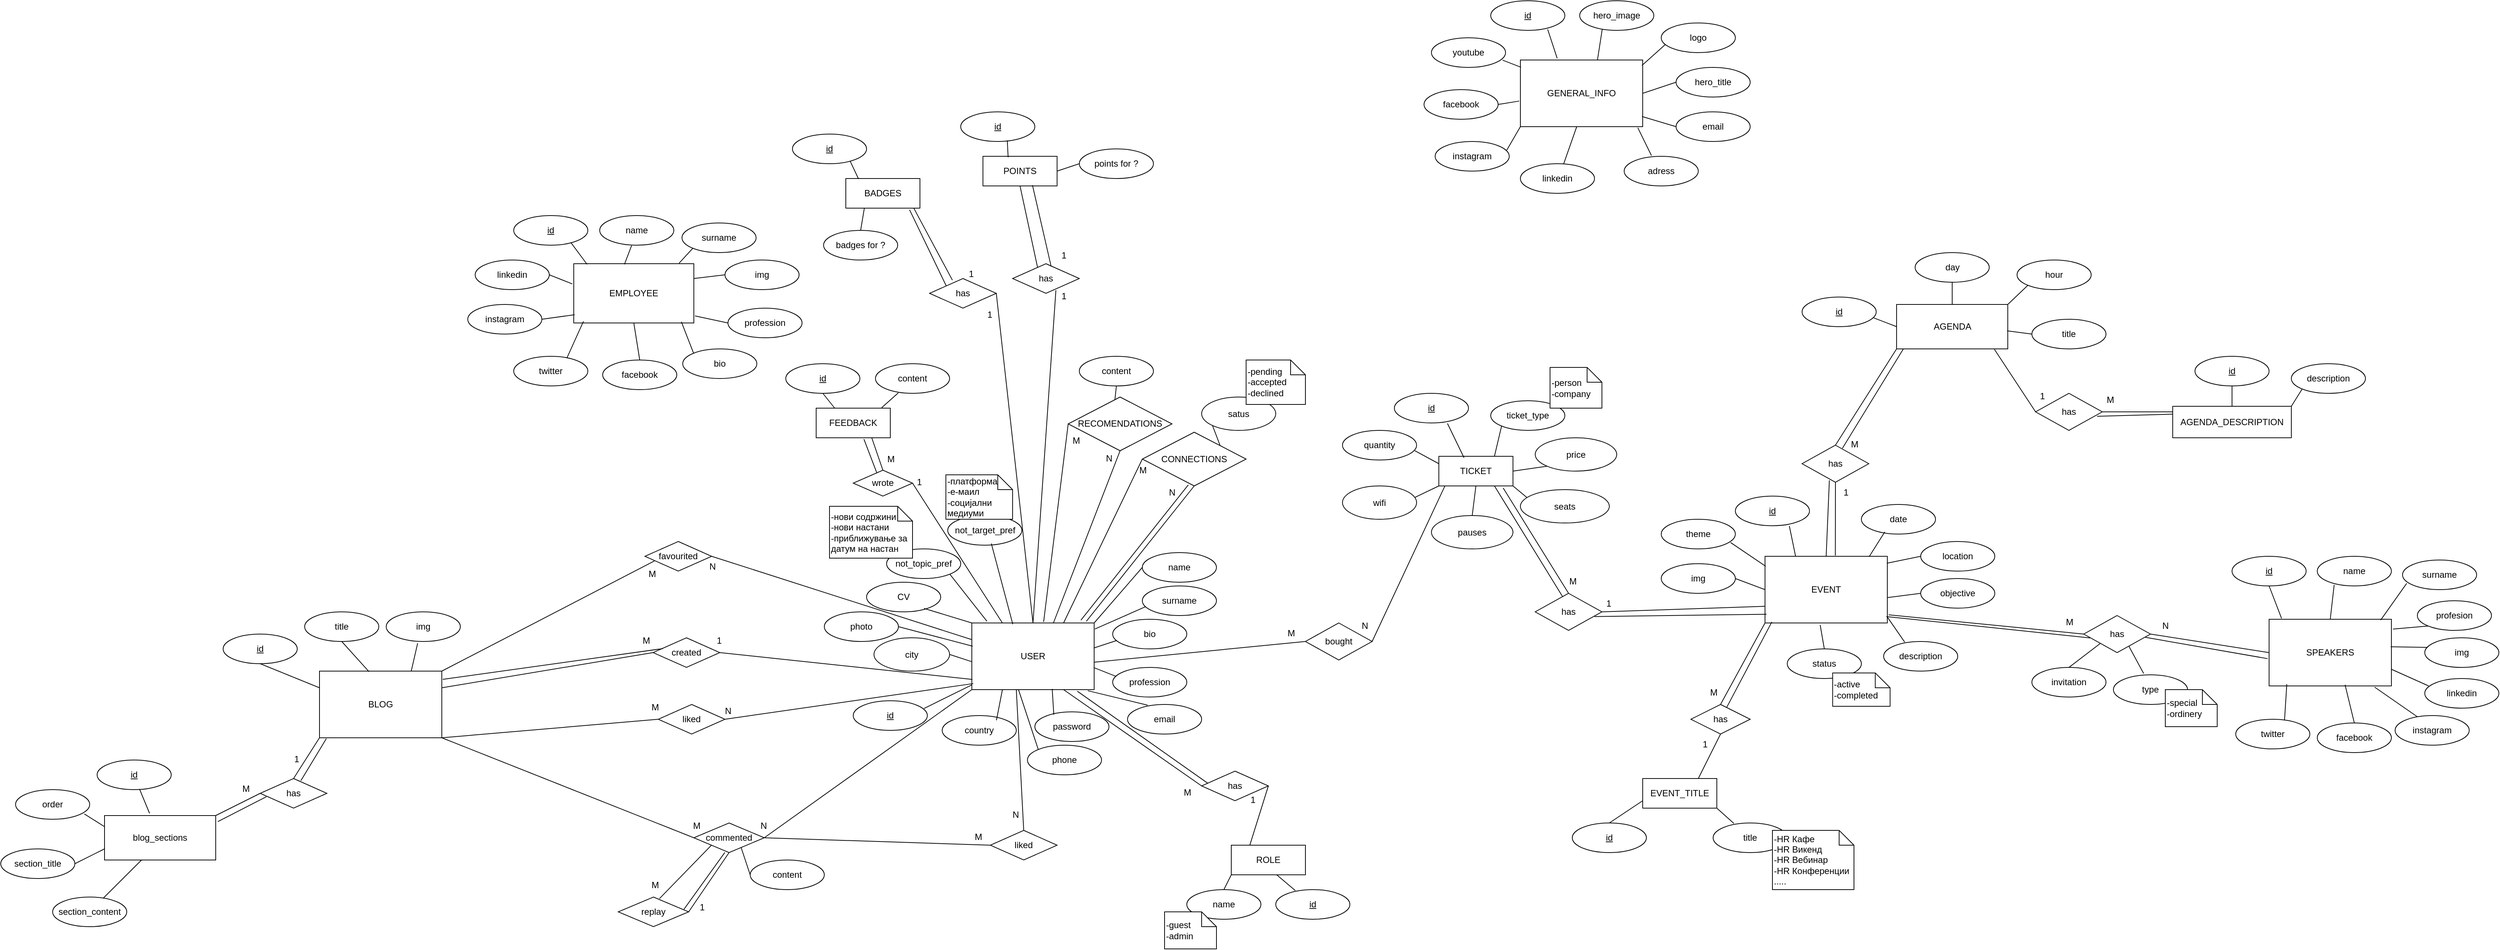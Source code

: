 <mxfile version="24.7.16">
  <diagram name="Page-1" id="ieX4P0T7lf9B-l2iZnik">
    <mxGraphModel dx="2929" dy="1638" grid="1" gridSize="10" guides="1" tooltips="1" connect="1" arrows="1" fold="1" page="1" pageScale="1" pageWidth="850" pageHeight="1100" math="0" shadow="0">
      <root>
        <mxCell id="0" />
        <mxCell id="1" parent="0" />
        <mxCell id="pj4gJBPTk-7VDhpHc7rh-1" value="USER" style="whiteSpace=wrap;html=1;align=center;" parent="1" vertex="1">
          <mxGeometry x="320" y="280" width="165" height="90" as="geometry" />
        </mxCell>
        <mxCell id="pj4gJBPTk-7VDhpHc7rh-2" value="&lt;u&gt;id&lt;/u&gt;" style="ellipse;whiteSpace=wrap;html=1;align=center;" parent="1" vertex="1">
          <mxGeometry x="160" y="385" width="100" height="40" as="geometry" />
        </mxCell>
        <mxCell id="pj4gJBPTk-7VDhpHc7rh-3" value="name" style="ellipse;whiteSpace=wrap;html=1;align=center;" parent="1" vertex="1">
          <mxGeometry x="550" y="185" width="100" height="40" as="geometry" />
        </mxCell>
        <mxCell id="pj4gJBPTk-7VDhpHc7rh-4" value="surname" style="ellipse;whiteSpace=wrap;html=1;align=center;" parent="1" vertex="1">
          <mxGeometry x="550" y="230" width="100" height="40" as="geometry" />
        </mxCell>
        <mxCell id="pj4gJBPTk-7VDhpHc7rh-5" value="bio" style="ellipse;whiteSpace=wrap;html=1;align=center;" parent="1" vertex="1">
          <mxGeometry x="510" y="275" width="100" height="40" as="geometry" />
        </mxCell>
        <mxCell id="pj4gJBPTk-7VDhpHc7rh-6" value="profession" style="ellipse;whiteSpace=wrap;html=1;align=center;" parent="1" vertex="1">
          <mxGeometry x="510" y="340" width="100" height="40" as="geometry" />
        </mxCell>
        <mxCell id="pj4gJBPTk-7VDhpHc7rh-7" value="email" style="ellipse;whiteSpace=wrap;html=1;align=center;" parent="1" vertex="1">
          <mxGeometry x="530" y="390" width="100" height="40" as="geometry" />
        </mxCell>
        <mxCell id="pj4gJBPTk-7VDhpHc7rh-8" value="password" style="ellipse;whiteSpace=wrap;html=1;align=center;" parent="1" vertex="1">
          <mxGeometry x="405" y="400" width="100" height="40" as="geometry" />
        </mxCell>
        <mxCell id="pj4gJBPTk-7VDhpHc7rh-9" value="phone" style="ellipse;whiteSpace=wrap;html=1;align=center;" parent="1" vertex="1">
          <mxGeometry x="395" y="445" width="100" height="40" as="geometry" />
        </mxCell>
        <mxCell id="pj4gJBPTk-7VDhpHc7rh-10" value="city" style="ellipse;whiteSpace=wrap;html=1;align=center;" parent="1" vertex="1">
          <mxGeometry x="188" y="300" width="102" height="45" as="geometry" />
        </mxCell>
        <mxCell id="pj4gJBPTk-7VDhpHc7rh-11" value="country" style="ellipse;whiteSpace=wrap;html=1;align=center;" parent="1" vertex="1">
          <mxGeometry x="280" y="405" width="100" height="40" as="geometry" />
        </mxCell>
        <mxCell id="pj4gJBPTk-7VDhpHc7rh-12" value="CV" style="ellipse;whiteSpace=wrap;html=1;align=center;" parent="1" vertex="1">
          <mxGeometry x="178" y="225" width="100" height="40" as="geometry" />
        </mxCell>
        <mxCell id="pj4gJBPTk-7VDhpHc7rh-13" value="photo" style="ellipse;whiteSpace=wrap;html=1;align=center;" parent="1" vertex="1">
          <mxGeometry x="121" y="265" width="100" height="40" as="geometry" />
        </mxCell>
        <mxCell id="pj4gJBPTk-7VDhpHc7rh-16" value="" style="endArrow=none;html=1;rounded=0;exitX=0.956;exitY=0.26;exitDx=0;exitDy=0;exitPerimeter=0;entryX=0.002;entryY=0.927;entryDx=0;entryDy=0;entryPerimeter=0;" parent="1" source="pj4gJBPTk-7VDhpHc7rh-2" target="pj4gJBPTk-7VDhpHc7rh-1" edge="1">
          <mxGeometry relative="1" as="geometry">
            <mxPoint x="340" y="390" as="sourcePoint" />
            <mxPoint x="320" y="360" as="targetPoint" />
          </mxGeometry>
        </mxCell>
        <mxCell id="pj4gJBPTk-7VDhpHc7rh-17" value="" style="endArrow=none;html=1;rounded=0;exitX=0;exitY=0.5;exitDx=0;exitDy=0;entryX=1;entryY=0;entryDx=0;entryDy=0;" parent="1" source="pj4gJBPTk-7VDhpHc7rh-3" target="pj4gJBPTk-7VDhpHc7rh-1" edge="1">
          <mxGeometry relative="1" as="geometry">
            <mxPoint x="460" y="240" as="sourcePoint" />
            <mxPoint x="463" y="280" as="targetPoint" />
          </mxGeometry>
        </mxCell>
        <mxCell id="pj4gJBPTk-7VDhpHc7rh-18" value="" style="endArrow=none;html=1;rounded=0;exitX=0.04;exitY=0.705;exitDx=0;exitDy=0;entryX=1.006;entryY=0.091;entryDx=0;entryDy=0;entryPerimeter=0;exitPerimeter=0;" parent="1" source="pj4gJBPTk-7VDhpHc7rh-4" target="pj4gJBPTk-7VDhpHc7rh-1" edge="1">
          <mxGeometry relative="1" as="geometry">
            <mxPoint x="500" y="270" as="sourcePoint" />
            <mxPoint x="503" y="310" as="targetPoint" />
          </mxGeometry>
        </mxCell>
        <mxCell id="pj4gJBPTk-7VDhpHc7rh-19" value="" style="endArrow=none;html=1;rounded=0;exitX=0.056;exitY=0.715;exitDx=0;exitDy=0;entryX=0.996;entryY=0.376;entryDx=0;entryDy=0;entryPerimeter=0;exitPerimeter=0;" parent="1" source="pj4gJBPTk-7VDhpHc7rh-5" target="pj4gJBPTk-7VDhpHc7rh-1" edge="1">
          <mxGeometry relative="1" as="geometry">
            <mxPoint x="500" y="310" as="sourcePoint" />
            <mxPoint x="503" y="350" as="targetPoint" />
          </mxGeometry>
        </mxCell>
        <mxCell id="pj4gJBPTk-7VDhpHc7rh-20" value="" style="endArrow=none;html=1;rounded=0;entryX=0.048;entryY=0.305;entryDx=0;entryDy=0;entryPerimeter=0;exitX=0.996;exitY=0.669;exitDx=0;exitDy=0;exitPerimeter=0;" parent="1" source="pj4gJBPTk-7VDhpHc7rh-1" target="pj4gJBPTk-7VDhpHc7rh-6" edge="1">
          <mxGeometry relative="1" as="geometry">
            <mxPoint x="490" y="350" as="sourcePoint" />
            <mxPoint x="503" y="390" as="targetPoint" />
          </mxGeometry>
        </mxCell>
        <mxCell id="pj4gJBPTk-7VDhpHc7rh-21" value="" style="endArrow=none;html=1;rounded=0;exitX=0.948;exitY=1.016;exitDx=0;exitDy=0;entryX=0.272;entryY=0.025;entryDx=0;entryDy=0;entryPerimeter=0;exitPerimeter=0;" parent="1" source="pj4gJBPTk-7VDhpHc7rh-1" target="pj4gJBPTk-7VDhpHc7rh-7" edge="1">
          <mxGeometry relative="1" as="geometry">
            <mxPoint x="500" y="390" as="sourcePoint" />
            <mxPoint x="503" y="430" as="targetPoint" />
          </mxGeometry>
        </mxCell>
        <mxCell id="pj4gJBPTk-7VDhpHc7rh-22" value="" style="endArrow=none;html=1;rounded=0;exitX=0.657;exitY=0.989;exitDx=0;exitDy=0;entryX=0.256;entryY=0.095;entryDx=0;entryDy=0;entryPerimeter=0;exitPerimeter=0;" parent="1" source="pj4gJBPTk-7VDhpHc7rh-1" target="pj4gJBPTk-7VDhpHc7rh-8" edge="1">
          <mxGeometry relative="1" as="geometry">
            <mxPoint x="430" y="380" as="sourcePoint" />
            <mxPoint x="433" y="420" as="targetPoint" />
          </mxGeometry>
        </mxCell>
        <mxCell id="pj4gJBPTk-7VDhpHc7rh-23" value="" style="endArrow=none;html=1;rounded=0;exitX=0.381;exitY=0.998;exitDx=0;exitDy=0;entryX=0;entryY=0;entryDx=0;entryDy=0;exitPerimeter=0;" parent="1" source="pj4gJBPTk-7VDhpHc7rh-1" target="pj4gJBPTk-7VDhpHc7rh-9" edge="1">
          <mxGeometry relative="1" as="geometry">
            <mxPoint x="360" y="380" as="sourcePoint" />
            <mxPoint x="363" y="420" as="targetPoint" />
          </mxGeometry>
        </mxCell>
        <mxCell id="pj4gJBPTk-7VDhpHc7rh-24" value="" style="endArrow=none;html=1;rounded=0;exitX=0.25;exitY=1;exitDx=0;exitDy=0;entryX=0.732;entryY=0.16;entryDx=0;entryDy=0;entryPerimeter=0;" parent="1" source="pj4gJBPTk-7VDhpHc7rh-1" target="pj4gJBPTk-7VDhpHc7rh-11" edge="1">
          <mxGeometry relative="1" as="geometry">
            <mxPoint x="300" y="360" as="sourcePoint" />
            <mxPoint x="303" y="400" as="targetPoint" />
          </mxGeometry>
        </mxCell>
        <mxCell id="pj4gJBPTk-7VDhpHc7rh-25" value="" style="endArrow=none;html=1;rounded=0;exitX=1;exitY=0.5;exitDx=0;exitDy=0;entryX=-0.002;entryY=0.58;entryDx=0;entryDy=0;entryPerimeter=0;" parent="1" source="pj4gJBPTk-7VDhpHc7rh-10" target="pj4gJBPTk-7VDhpHc7rh-1" edge="1">
          <mxGeometry relative="1" as="geometry">
            <mxPoint x="300" y="300" as="sourcePoint" />
            <mxPoint x="303" y="340" as="targetPoint" />
          </mxGeometry>
        </mxCell>
        <mxCell id="pj4gJBPTk-7VDhpHc7rh-26" value="" style="endArrow=none;html=1;rounded=0;exitX=0.776;exitY=0.885;exitDx=0;exitDy=0;entryX=0;entryY=0;entryDx=0;entryDy=0;exitPerimeter=0;" parent="1" source="pj4gJBPTk-7VDhpHc7rh-12" target="pj4gJBPTk-7VDhpHc7rh-1" edge="1">
          <mxGeometry relative="1" as="geometry">
            <mxPoint x="330" y="250" as="sourcePoint" />
            <mxPoint x="333" y="290" as="targetPoint" />
          </mxGeometry>
        </mxCell>
        <mxCell id="pj4gJBPTk-7VDhpHc7rh-27" value="" style="endArrow=none;html=1;rounded=0;exitX=1;exitY=0.5;exitDx=0;exitDy=0;entryX=0.007;entryY=0.349;entryDx=0;entryDy=0;entryPerimeter=0;" parent="1" source="pj4gJBPTk-7VDhpHc7rh-13" target="pj4gJBPTk-7VDhpHc7rh-1" edge="1">
          <mxGeometry relative="1" as="geometry">
            <mxPoint x="310" y="260" as="sourcePoint" />
            <mxPoint x="313" y="300" as="targetPoint" />
          </mxGeometry>
        </mxCell>
        <mxCell id="pj4gJBPTk-7VDhpHc7rh-31" value="not_topic_pref" style="ellipse;whiteSpace=wrap;html=1;align=center;" parent="1" vertex="1">
          <mxGeometry x="205" y="180" width="100" height="40" as="geometry" />
        </mxCell>
        <mxCell id="pj4gJBPTk-7VDhpHc7rh-32" value="not_target_pref" style="ellipse;whiteSpace=wrap;html=1;align=center;" parent="1" vertex="1">
          <mxGeometry x="287.5" y="135" width="100" height="40" as="geometry" />
        </mxCell>
        <mxCell id="pj4gJBPTk-7VDhpHc7rh-36" value="" style="endArrow=none;html=1;rounded=0;exitX=0.124;exitY=-0.024;exitDx=0;exitDy=0;entryX=1;entryY=1;entryDx=0;entryDy=0;exitPerimeter=0;" parent="1" source="pj4gJBPTk-7VDhpHc7rh-1" target="pj4gJBPTk-7VDhpHc7rh-31" edge="1">
          <mxGeometry relative="1" as="geometry">
            <mxPoint x="500" y="-300" as="sourcePoint" />
            <mxPoint x="503" y="-260" as="targetPoint" />
          </mxGeometry>
        </mxCell>
        <mxCell id="pj4gJBPTk-7VDhpHc7rh-45" value="POINTS" style="whiteSpace=wrap;html=1;align=center;" parent="1" vertex="1">
          <mxGeometry x="335" y="-350" width="100" height="40" as="geometry" />
        </mxCell>
        <mxCell id="pj4gJBPTk-7VDhpHc7rh-46" value="&lt;u&gt;id&lt;/u&gt;" style="ellipse;whiteSpace=wrap;html=1;align=center;" parent="1" vertex="1">
          <mxGeometry x="305" y="-410" width="100" height="40" as="geometry" />
        </mxCell>
        <mxCell id="pj4gJBPTk-7VDhpHc7rh-48" value="points for ?" style="ellipse;whiteSpace=wrap;html=1;align=center;" parent="1" vertex="1">
          <mxGeometry x="465" y="-360" width="100" height="40" as="geometry" />
        </mxCell>
        <mxCell id="pj4gJBPTk-7VDhpHc7rh-49" value="" style="endArrow=none;html=1;rounded=0;exitX=0.628;exitY=0.965;exitDx=0;exitDy=0;entryX=0.34;entryY=0.035;entryDx=0;entryDy=0;exitPerimeter=0;entryPerimeter=0;" parent="1" source="pj4gJBPTk-7VDhpHc7rh-46" target="pj4gJBPTk-7VDhpHc7rh-45" edge="1">
          <mxGeometry relative="1" as="geometry">
            <mxPoint x="200" y="-570" as="sourcePoint" />
            <mxPoint x="191" y="-540" as="targetPoint" />
          </mxGeometry>
        </mxCell>
        <mxCell id="pj4gJBPTk-7VDhpHc7rh-51" value="" style="endArrow=none;html=1;rounded=0;exitX=0;exitY=0.5;exitDx=0;exitDy=0;entryX=1;entryY=0.5;entryDx=0;entryDy=0;" parent="1" source="pj4gJBPTk-7VDhpHc7rh-48" target="pj4gJBPTk-7VDhpHc7rh-45" edge="1">
          <mxGeometry relative="1" as="geometry">
            <mxPoint x="290" y="-510" as="sourcePoint" />
            <mxPoint x="281" y="-480" as="targetPoint" />
          </mxGeometry>
        </mxCell>
        <mxCell id="pj4gJBPTk-7VDhpHc7rh-52" value="has" style="shape=rhombus;perimeter=rhombusPerimeter;whiteSpace=wrap;html=1;align=center;" parent="1" vertex="1">
          <mxGeometry x="375" y="-205" width="90" height="40" as="geometry" />
        </mxCell>
        <mxCell id="pj4gJBPTk-7VDhpHc7rh-53" value="" style="endArrow=none;html=1;rounded=0;exitX=0.5;exitY=1;exitDx=0;exitDy=0;entryX=0.373;entryY=0.115;entryDx=0;entryDy=0;entryPerimeter=0;" parent="1" source="pj4gJBPTk-7VDhpHc7rh-45" target="pj4gJBPTk-7VDhpHc7rh-52" edge="1">
          <mxGeometry relative="1" as="geometry">
            <mxPoint x="220" y="-490" as="sourcePoint" />
            <mxPoint x="211" y="-460" as="targetPoint" />
          </mxGeometry>
        </mxCell>
        <mxCell id="pj4gJBPTk-7VDhpHc7rh-54" value="" style="endArrow=none;html=1;rounded=0;exitX=0.668;exitY=0.975;exitDx=0;exitDy=0;entryX=0.578;entryY=0.095;entryDx=0;entryDy=0;exitPerimeter=0;entryPerimeter=0;" parent="1" source="pj4gJBPTk-7VDhpHc7rh-45" target="pj4gJBPTk-7VDhpHc7rh-52" edge="1">
          <mxGeometry relative="1" as="geometry">
            <mxPoint x="240" y="-500" as="sourcePoint" />
            <mxPoint x="231" y="-470" as="targetPoint" />
          </mxGeometry>
        </mxCell>
        <mxCell id="pj4gJBPTk-7VDhpHc7rh-55" value="" style="endArrow=none;html=1;rounded=0;exitX=0.649;exitY=0.895;exitDx=0;exitDy=0;entryX=0.5;entryY=0;entryDx=0;entryDy=0;exitPerimeter=0;" parent="1" source="pj4gJBPTk-7VDhpHc7rh-52" target="pj4gJBPTk-7VDhpHc7rh-1" edge="1">
          <mxGeometry relative="1" as="geometry">
            <mxPoint x="260" y="-370" as="sourcePoint" />
            <mxPoint x="332.407" y="-319.82" as="targetPoint" />
          </mxGeometry>
        </mxCell>
        <mxCell id="pj4gJBPTk-7VDhpHc7rh-56" value="1" style="text;strokeColor=none;fillColor=none;spacingLeft=4;spacingRight=4;overflow=hidden;rotatable=0;points=[[0,0.5],[1,0.5]];portConstraint=eastwest;fontSize=12;whiteSpace=wrap;html=1;" parent="1" vertex="1">
          <mxGeometry x="435" y="-230" width="40" height="30" as="geometry" />
        </mxCell>
        <mxCell id="pj4gJBPTk-7VDhpHc7rh-57" value="1" style="text;strokeColor=none;fillColor=none;spacingLeft=4;spacingRight=4;overflow=hidden;rotatable=0;points=[[0,0.5],[1,0.5]];portConstraint=eastwest;fontSize=12;whiteSpace=wrap;html=1;" parent="1" vertex="1">
          <mxGeometry x="435" y="-175" width="40" height="30" as="geometry" />
        </mxCell>
        <mxCell id="pj4gJBPTk-7VDhpHc7rh-58" value="BADGES" style="whiteSpace=wrap;html=1;align=center;" parent="1" vertex="1">
          <mxGeometry x="150" y="-320" width="100" height="40" as="geometry" />
        </mxCell>
        <mxCell id="pj4gJBPTk-7VDhpHc7rh-59" value="&lt;u&gt;id&lt;/u&gt;" style="ellipse;whiteSpace=wrap;html=1;align=center;" parent="1" vertex="1">
          <mxGeometry x="78" y="-380" width="100" height="40" as="geometry" />
        </mxCell>
        <mxCell id="pj4gJBPTk-7VDhpHc7rh-61" value="badges for ?" style="ellipse;whiteSpace=wrap;html=1;align=center;" parent="1" vertex="1">
          <mxGeometry x="120" y="-250" width="100" height="40" as="geometry" />
        </mxCell>
        <mxCell id="pj4gJBPTk-7VDhpHc7rh-62" value="has" style="shape=rhombus;perimeter=rhombusPerimeter;whiteSpace=wrap;html=1;align=center;" parent="1" vertex="1">
          <mxGeometry x="263" y="-185" width="90" height="40" as="geometry" />
        </mxCell>
        <mxCell id="pj4gJBPTk-7VDhpHc7rh-63" value="1" style="text;strokeColor=none;fillColor=none;spacingLeft=4;spacingRight=4;overflow=hidden;rotatable=0;points=[[0,0.5],[1,0.5]];portConstraint=eastwest;fontSize=12;whiteSpace=wrap;html=1;" parent="1" vertex="1">
          <mxGeometry x="310" y="-205" width="40" height="30" as="geometry" />
        </mxCell>
        <mxCell id="pj4gJBPTk-7VDhpHc7rh-64" value="1" style="text;strokeColor=none;fillColor=none;spacingLeft=4;spacingRight=4;overflow=hidden;rotatable=0;points=[[0,0.5],[1,0.5]];portConstraint=eastwest;fontSize=12;whiteSpace=wrap;html=1;" parent="1" vertex="1">
          <mxGeometry x="335" y="-150" width="40" height="30" as="geometry" />
        </mxCell>
        <mxCell id="pj4gJBPTk-7VDhpHc7rh-65" value="" style="endArrow=none;html=1;rounded=0;exitX=0.916;exitY=0.995;exitDx=0;exitDy=0;entryX=0.342;entryY=0.055;entryDx=0;entryDy=0;entryPerimeter=0;exitPerimeter=0;" parent="1" source="pj4gJBPTk-7VDhpHc7rh-58" target="pj4gJBPTk-7VDhpHc7rh-62" edge="1">
          <mxGeometry relative="1" as="geometry">
            <mxPoint x="90" y="-350" as="sourcePoint" />
            <mxPoint x="104" y="-285" as="targetPoint" />
          </mxGeometry>
        </mxCell>
        <mxCell id="pj4gJBPTk-7VDhpHc7rh-66" value="" style="endArrow=none;html=1;rounded=0;exitX=0.86;exitY=1.055;exitDx=0;exitDy=0;entryX=0;entryY=0;entryDx=0;entryDy=0;exitPerimeter=0;" parent="1" source="pj4gJBPTk-7VDhpHc7rh-58" target="pj4gJBPTk-7VDhpHc7rh-62" edge="1">
          <mxGeometry relative="1" as="geometry">
            <mxPoint x="120" y="-340" as="sourcePoint" />
            <mxPoint x="134" y="-275" as="targetPoint" />
          </mxGeometry>
        </mxCell>
        <mxCell id="pj4gJBPTk-7VDhpHc7rh-67" value="" style="endArrow=none;html=1;rounded=0;exitX=1;exitY=0.5;exitDx=0;exitDy=0;entryX=0.5;entryY=0;entryDx=0;entryDy=0;" parent="1" source="pj4gJBPTk-7VDhpHc7rh-62" target="pj4gJBPTk-7VDhpHc7rh-1" edge="1">
          <mxGeometry relative="1" as="geometry">
            <mxPoint x="260" y="-310" as="sourcePoint" />
            <mxPoint x="316.83" y="-282.2" as="targetPoint" />
          </mxGeometry>
        </mxCell>
        <mxCell id="pj4gJBPTk-7VDhpHc7rh-69" value="" style="endArrow=none;html=1;rounded=0;exitX=0.78;exitY=0.92;exitDx=0;exitDy=0;entryX=0.172;entryY=0.015;entryDx=0;entryDy=0;entryPerimeter=0;exitPerimeter=0;" parent="1" source="pj4gJBPTk-7VDhpHc7rh-59" target="pj4gJBPTk-7VDhpHc7rh-58" edge="1">
          <mxGeometry relative="1" as="geometry">
            <mxPoint x="20" y="-430" as="sourcePoint" />
            <mxPoint x="34" y="-365" as="targetPoint" />
          </mxGeometry>
        </mxCell>
        <mxCell id="pj4gJBPTk-7VDhpHc7rh-71" value="" style="endArrow=none;html=1;rounded=0;exitX=0.25;exitY=1;exitDx=0;exitDy=0;entryX=0.5;entryY=0;entryDx=0;entryDy=0;" parent="1" source="pj4gJBPTk-7VDhpHc7rh-58" target="pj4gJBPTk-7VDhpHc7rh-61" edge="1">
          <mxGeometry relative="1" as="geometry">
            <mxPoint x="40" y="-360" as="sourcePoint" />
            <mxPoint x="54" y="-295" as="targetPoint" />
          </mxGeometry>
        </mxCell>
        <mxCell id="pj4gJBPTk-7VDhpHc7rh-92" value="content" style="ellipse;whiteSpace=wrap;html=1;align=center;" parent="1" vertex="1">
          <mxGeometry x="465" y="-80" width="100" height="40" as="geometry" />
        </mxCell>
        <mxCell id="pj4gJBPTk-7VDhpHc7rh-96" value="" style="endArrow=none;html=1;rounded=0;exitX=0.449;exitY=0.07;exitDx=0;exitDy=0;entryX=0.5;entryY=1;entryDx=0;entryDy=0;exitPerimeter=0;" parent="1" source="pj4gJBPTk-7VDhpHc7rh-97" target="pj4gJBPTk-7VDhpHc7rh-92" edge="1">
          <mxGeometry relative="1" as="geometry">
            <mxPoint x="719.15" y="-24.58" as="sourcePoint" />
            <mxPoint x="766" y="5" as="targetPoint" />
          </mxGeometry>
        </mxCell>
        <mxCell id="pj4gJBPTk-7VDhpHc7rh-97" value="RECOMENDATIONS" style="rhombus;whiteSpace=wrap;html=1;" parent="1" vertex="1">
          <mxGeometry x="450" y="-25" width="140" height="72.5" as="geometry" />
        </mxCell>
        <mxCell id="pj4gJBPTk-7VDhpHc7rh-99" value="" style="endArrow=none;html=1;rounded=0;exitX=0.667;exitY=0;exitDx=0;exitDy=0;entryX=0.5;entryY=1;entryDx=0;entryDy=0;exitPerimeter=0;" parent="1" source="pj4gJBPTk-7VDhpHc7rh-1" target="pj4gJBPTk-7VDhpHc7rh-97" edge="1">
          <mxGeometry relative="1" as="geometry">
            <mxPoint x="474.448" y="-230.99" as="sourcePoint" />
            <mxPoint x="479" y="11" as="targetPoint" />
          </mxGeometry>
        </mxCell>
        <mxCell id="pj4gJBPTk-7VDhpHc7rh-100" value="" style="endArrow=none;html=1;rounded=0;exitX=0.587;exitY=-0.016;exitDx=0;exitDy=0;entryX=0;entryY=0.5;entryDx=0;entryDy=0;exitPerimeter=0;" parent="1" source="pj4gJBPTk-7VDhpHc7rh-1" target="pj4gJBPTk-7VDhpHc7rh-97" edge="1">
          <mxGeometry relative="1" as="geometry">
            <mxPoint x="436.76" y="-230.99" as="sourcePoint" />
            <mxPoint x="459" y="1" as="targetPoint" />
          </mxGeometry>
        </mxCell>
        <mxCell id="pj4gJBPTk-7VDhpHc7rh-101" value="M" style="text;strokeColor=none;fillColor=none;spacingLeft=4;spacingRight=4;overflow=hidden;rotatable=0;points=[[0,0.5],[1,0.5]];portConstraint=eastwest;fontSize=12;whiteSpace=wrap;html=1;" parent="1" vertex="1">
          <mxGeometry x="450" y="20" width="40" height="30" as="geometry" />
        </mxCell>
        <mxCell id="pj4gJBPTk-7VDhpHc7rh-102" value="N" style="text;strokeColor=none;fillColor=none;spacingLeft=4;spacingRight=4;overflow=hidden;rotatable=0;points=[[0,0.5],[1,0.5]];portConstraint=eastwest;fontSize=12;whiteSpace=wrap;html=1;" parent="1" vertex="1">
          <mxGeometry x="495" y="43.75" width="40" height="30" as="geometry" />
        </mxCell>
        <mxCell id="pj4gJBPTk-7VDhpHc7rh-103" value="BLOG" style="whiteSpace=wrap;html=1;align=center;" parent="1" vertex="1">
          <mxGeometry x="-560" y="345" width="165" height="90" as="geometry" />
        </mxCell>
        <mxCell id="pj4gJBPTk-7VDhpHc7rh-104" value="&lt;u&gt;id&lt;/u&gt;" style="ellipse;whiteSpace=wrap;html=1;align=center;" parent="1" vertex="1">
          <mxGeometry x="-690" y="295" width="100" height="40" as="geometry" />
        </mxCell>
        <mxCell id="pj4gJBPTk-7VDhpHc7rh-105" value="img" style="ellipse;whiteSpace=wrap;html=1;align=center;" parent="1" vertex="1">
          <mxGeometry x="-470" y="265" width="100" height="40" as="geometry" />
        </mxCell>
        <mxCell id="pj4gJBPTk-7VDhpHc7rh-106" value="title" style="ellipse;whiteSpace=wrap;html=1;align=center;" parent="1" vertex="1">
          <mxGeometry x="-580" y="265" width="100" height="40" as="geometry" />
        </mxCell>
        <mxCell id="pj4gJBPTk-7VDhpHc7rh-111" value="" style="endArrow=none;html=1;rounded=0;exitX=0.5;exitY=1;exitDx=0;exitDy=0;entryX=0;entryY=0.25;entryDx=0;entryDy=0;" parent="1" source="pj4gJBPTk-7VDhpHc7rh-104" target="pj4gJBPTk-7VDhpHc7rh-103" edge="1">
          <mxGeometry relative="1" as="geometry">
            <mxPoint x="-460" y="320" as="sourcePoint" />
            <mxPoint x="-484" y="356" as="targetPoint" />
          </mxGeometry>
        </mxCell>
        <mxCell id="pj4gJBPTk-7VDhpHc7rh-112" value="" style="endArrow=none;html=1;rounded=0;exitX=0.424;exitY=1.06;exitDx=0;exitDy=0;entryX=0.75;entryY=0;entryDx=0;entryDy=0;exitPerimeter=0;" parent="1" source="pj4gJBPTk-7VDhpHc7rh-105" target="pj4gJBPTk-7VDhpHc7rh-103" edge="1">
          <mxGeometry relative="1" as="geometry">
            <mxPoint x="-450" y="310" as="sourcePoint" />
            <mxPoint x="-474" y="346" as="targetPoint" />
          </mxGeometry>
        </mxCell>
        <mxCell id="pj4gJBPTk-7VDhpHc7rh-113" value="" style="endArrow=none;html=1;rounded=0;exitX=0.5;exitY=1;exitDx=0;exitDy=0;entryX=0.405;entryY=0.009;entryDx=0;entryDy=0;entryPerimeter=0;" parent="1" source="pj4gJBPTk-7VDhpHc7rh-106" target="pj4gJBPTk-7VDhpHc7rh-103" edge="1">
          <mxGeometry relative="1" as="geometry">
            <mxPoint x="-360" y="350" as="sourcePoint" />
            <mxPoint x="-384" y="386" as="targetPoint" />
          </mxGeometry>
        </mxCell>
        <mxCell id="pj4gJBPTk-7VDhpHc7rh-116" value="created" style="shape=rhombus;perimeter=rhombusPerimeter;whiteSpace=wrap;html=1;align=center;" parent="1" vertex="1">
          <mxGeometry x="-110" y="300" width="90" height="40" as="geometry" />
        </mxCell>
        <mxCell id="pj4gJBPTk-7VDhpHc7rh-117" value="" style="endArrow=none;html=1;rounded=0;exitX=0.147;exitY=0.365;exitDx=0;exitDy=0;entryX=1.008;entryY=0.124;entryDx=0;entryDy=0;exitPerimeter=0;entryPerimeter=0;" parent="1" source="pj4gJBPTk-7VDhpHc7rh-116" target="pj4gJBPTk-7VDhpHc7rh-103" edge="1">
          <mxGeometry relative="1" as="geometry">
            <mxPoint x="-180" y="330" as="sourcePoint" />
            <mxPoint x="-204" y="366" as="targetPoint" />
          </mxGeometry>
        </mxCell>
        <mxCell id="pj4gJBPTk-7VDhpHc7rh-118" value="" style="endArrow=none;html=1;rounded=0;exitX=0;exitY=0.5;exitDx=0;exitDy=0;entryX=1;entryY=0.25;entryDx=0;entryDy=0;" parent="1" source="pj4gJBPTk-7VDhpHc7rh-116" target="pj4gJBPTk-7VDhpHc7rh-103" edge="1">
          <mxGeometry relative="1" as="geometry">
            <mxPoint x="-180" y="340" as="sourcePoint" />
            <mxPoint x="-204" y="376" as="targetPoint" />
          </mxGeometry>
        </mxCell>
        <mxCell id="pj4gJBPTk-7VDhpHc7rh-119" value="" style="endArrow=none;html=1;rounded=0;exitX=0.005;exitY=0.847;exitDx=0;exitDy=0;entryX=1;entryY=0.5;entryDx=0;entryDy=0;exitPerimeter=0;" parent="1" source="pj4gJBPTk-7VDhpHc7rh-1" target="pj4gJBPTk-7VDhpHc7rh-116" edge="1">
          <mxGeometry relative="1" as="geometry">
            <mxPoint x="90" y="270" as="sourcePoint" />
            <mxPoint x="66" y="306" as="targetPoint" />
          </mxGeometry>
        </mxCell>
        <mxCell id="pj4gJBPTk-7VDhpHc7rh-120" value="1" style="text;strokeColor=none;fillColor=none;spacingLeft=4;spacingRight=4;overflow=hidden;rotatable=0;points=[[0,0.5],[1,0.5]];portConstraint=eastwest;fontSize=12;whiteSpace=wrap;html=1;" parent="1" vertex="1">
          <mxGeometry x="-30" y="290" width="40" height="30" as="geometry" />
        </mxCell>
        <mxCell id="pj4gJBPTk-7VDhpHc7rh-122" value="M" style="text;strokeColor=none;fillColor=none;spacingLeft=4;spacingRight=4;overflow=hidden;rotatable=0;points=[[0,0.5],[1,0.5]];portConstraint=eastwest;fontSize=12;whiteSpace=wrap;html=1;" parent="1" vertex="1">
          <mxGeometry x="-130" y="290" width="40" height="30" as="geometry" />
        </mxCell>
        <mxCell id="pj4gJBPTk-7VDhpHc7rh-129" value="liked" style="shape=rhombus;perimeter=rhombusPerimeter;whiteSpace=wrap;html=1;align=center;" parent="1" vertex="1">
          <mxGeometry x="-103" y="390" width="90" height="40" as="geometry" />
        </mxCell>
        <mxCell id="pj4gJBPTk-7VDhpHc7rh-130" value="N" style="text;strokeColor=none;fillColor=none;spacingLeft=4;spacingRight=4;overflow=hidden;rotatable=0;points=[[0,0.5],[1,0.5]];portConstraint=eastwest;fontSize=12;whiteSpace=wrap;html=1;" parent="1" vertex="1">
          <mxGeometry x="-19" y="385" width="40" height="30" as="geometry" />
        </mxCell>
        <mxCell id="pj4gJBPTk-7VDhpHc7rh-131" value="M" style="text;strokeColor=none;fillColor=none;spacingLeft=4;spacingRight=4;overflow=hidden;rotatable=0;points=[[0,0.5],[1,0.5]];portConstraint=eastwest;fontSize=12;whiteSpace=wrap;html=1;" parent="1" vertex="1">
          <mxGeometry x="-118" y="380" width="40" height="30" as="geometry" />
        </mxCell>
        <mxCell id="pj4gJBPTk-7VDhpHc7rh-132" value="" style="endArrow=none;html=1;rounded=0;exitX=0.012;exitY=0.909;exitDx=0;exitDy=0;entryX=1;entryY=0.5;entryDx=0;entryDy=0;exitPerimeter=0;" parent="1" source="pj4gJBPTk-7VDhpHc7rh-1" target="pj4gJBPTk-7VDhpHc7rh-129" edge="1">
          <mxGeometry relative="1" as="geometry">
            <mxPoint x="70" y="420" as="sourcePoint" />
            <mxPoint x="-271" y="384" as="targetPoint" />
          </mxGeometry>
        </mxCell>
        <mxCell id="pj4gJBPTk-7VDhpHc7rh-133" value="" style="endArrow=none;html=1;rounded=0;exitX=0;exitY=0.5;exitDx=0;exitDy=0;entryX=1;entryY=1;entryDx=0;entryDy=0;" parent="1" source="pj4gJBPTk-7VDhpHc7rh-129" target="pj4gJBPTk-7VDhpHc7rh-103" edge="1">
          <mxGeometry relative="1" as="geometry">
            <mxPoint x="-240" y="440" as="sourcePoint" />
            <mxPoint x="-581" y="404" as="targetPoint" />
          </mxGeometry>
        </mxCell>
        <mxCell id="pj4gJBPTk-7VDhpHc7rh-140" value="favourited" style="shape=rhombus;perimeter=rhombusPerimeter;whiteSpace=wrap;html=1;align=center;" parent="1" vertex="1">
          <mxGeometry x="-121" y="170" width="90" height="40" as="geometry" />
        </mxCell>
        <mxCell id="pj4gJBPTk-7VDhpHc7rh-141" value="N" style="text;strokeColor=none;fillColor=none;spacingLeft=4;spacingRight=4;overflow=hidden;rotatable=0;points=[[0,0.5],[1,0.5]];portConstraint=eastwest;fontSize=12;whiteSpace=wrap;html=1;" parent="1" vertex="1">
          <mxGeometry x="-40" y="190" width="40" height="30" as="geometry" />
        </mxCell>
        <mxCell id="pj4gJBPTk-7VDhpHc7rh-142" value="M" style="text;strokeColor=none;fillColor=none;spacingLeft=4;spacingRight=4;overflow=hidden;rotatable=0;points=[[0,0.5],[1,0.5]];portConstraint=eastwest;fontSize=12;whiteSpace=wrap;html=1;" parent="1" vertex="1">
          <mxGeometry x="-122" y="200" width="40" height="30" as="geometry" />
        </mxCell>
        <mxCell id="pj4gJBPTk-7VDhpHc7rh-145" value="" style="endArrow=none;html=1;rounded=0;exitX=0;exitY=0.25;exitDx=0;exitDy=0;entryX=1;entryY=0.5;entryDx=0;entryDy=0;" parent="1" source="pj4gJBPTk-7VDhpHc7rh-1" target="pj4gJBPTk-7VDhpHc7rh-140" edge="1">
          <mxGeometry relative="1" as="geometry">
            <mxPoint x="30" y="200" as="sourcePoint" />
            <mxPoint x="-311" y="164" as="targetPoint" />
          </mxGeometry>
        </mxCell>
        <mxCell id="pj4gJBPTk-7VDhpHc7rh-146" value="" style="endArrow=none;html=1;rounded=0;exitX=0.144;exitY=0.655;exitDx=0;exitDy=0;entryX=1;entryY=0;entryDx=0;entryDy=0;exitPerimeter=0;" parent="1" source="pj4gJBPTk-7VDhpHc7rh-140" target="pj4gJBPTk-7VDhpHc7rh-103" edge="1">
          <mxGeometry relative="1" as="geometry">
            <mxPoint x="-210" y="220" as="sourcePoint" />
            <mxPoint x="-551" y="184" as="targetPoint" />
          </mxGeometry>
        </mxCell>
        <mxCell id="pj4gJBPTk-7VDhpHc7rh-151" value="commented" style="shape=rhombus;perimeter=rhombusPerimeter;whiteSpace=wrap;html=1;align=center;" parent="1" vertex="1">
          <mxGeometry x="-55" y="550" width="95" height="40" as="geometry" />
        </mxCell>
        <mxCell id="pj4gJBPTk-7VDhpHc7rh-152" value="N" style="text;strokeColor=none;fillColor=none;spacingLeft=4;spacingRight=4;overflow=hidden;rotatable=0;points=[[0,0.5],[1,0.5]];portConstraint=eastwest;fontSize=12;whiteSpace=wrap;html=1;" parent="1" vertex="1">
          <mxGeometry x="29" y="540" width="40" height="30" as="geometry" />
        </mxCell>
        <mxCell id="pj4gJBPTk-7VDhpHc7rh-153" value="M" style="text;strokeColor=none;fillColor=none;spacingLeft=4;spacingRight=4;overflow=hidden;rotatable=0;points=[[0,0.5],[1,0.5]];portConstraint=eastwest;fontSize=12;whiteSpace=wrap;html=1;" parent="1" vertex="1">
          <mxGeometry x="-62" y="540" width="40" height="30" as="geometry" />
        </mxCell>
        <mxCell id="pj4gJBPTk-7VDhpHc7rh-156" value="" style="endArrow=none;html=1;rounded=0;exitX=1;exitY=1;exitDx=0;exitDy=0;entryX=0;entryY=0.5;entryDx=0;entryDy=0;" parent="1" source="pj4gJBPTk-7VDhpHc7rh-103" target="pj4gJBPTk-7VDhpHc7rh-151" edge="1">
          <mxGeometry relative="1" as="geometry">
            <mxPoint x="-270" y="510" as="sourcePoint" />
            <mxPoint x="-550" y="545" as="targetPoint" />
          </mxGeometry>
        </mxCell>
        <mxCell id="pj4gJBPTk-7VDhpHc7rh-157" value="" style="endArrow=none;html=1;rounded=0;exitX=0;exitY=1;exitDx=0;exitDy=0;entryX=1;entryY=0.5;entryDx=0;entryDy=0;" parent="1" source="pj4gJBPTk-7VDhpHc7rh-1" target="pj4gJBPTk-7VDhpHc7rh-151" edge="1">
          <mxGeometry relative="1" as="geometry">
            <mxPoint x="140" y="490" as="sourcePoint" />
            <mxPoint x="130" y="600" as="targetPoint" />
          </mxGeometry>
        </mxCell>
        <mxCell id="pj4gJBPTk-7VDhpHc7rh-158" value="content" style="ellipse;whiteSpace=wrap;html=1;align=center;" parent="1" vertex="1">
          <mxGeometry x="21" y="600" width="100" height="40" as="geometry" />
        </mxCell>
        <mxCell id="pj4gJBPTk-7VDhpHc7rh-160" value="" style="endArrow=none;html=1;rounded=0;exitX=0.672;exitY=0.835;exitDx=0;exitDy=0;entryX=0;entryY=0.5;entryDx=0;entryDy=0;exitPerimeter=0;" parent="1" source="pj4gJBPTk-7VDhpHc7rh-151" target="pj4gJBPTk-7VDhpHc7rh-158" edge="1">
          <mxGeometry relative="1" as="geometry">
            <mxPoint x="70" y="610" as="sourcePoint" />
            <mxPoint x="112" y="646" as="targetPoint" />
          </mxGeometry>
        </mxCell>
        <mxCell id="pj4gJBPTk-7VDhpHc7rh-166" value="liked" style="shape=rhombus;perimeter=rhombusPerimeter;whiteSpace=wrap;html=1;align=center;" parent="1" vertex="1">
          <mxGeometry x="345" y="560" width="90" height="40" as="geometry" />
        </mxCell>
        <mxCell id="pj4gJBPTk-7VDhpHc7rh-167" value="N" style="text;strokeColor=none;fillColor=none;spacingLeft=4;spacingRight=4;overflow=hidden;rotatable=0;points=[[0,0.5],[1,0.5]];portConstraint=eastwest;fontSize=12;whiteSpace=wrap;html=1;" parent="1" vertex="1">
          <mxGeometry x="369" y="525" width="40" height="30" as="geometry" />
        </mxCell>
        <mxCell id="pj4gJBPTk-7VDhpHc7rh-168" value="M" style="text;strokeColor=none;fillColor=none;spacingLeft=4;spacingRight=4;overflow=hidden;rotatable=0;points=[[0,0.5],[1,0.5]];portConstraint=eastwest;fontSize=12;whiteSpace=wrap;html=1;" parent="1" vertex="1">
          <mxGeometry x="317.5" y="555" width="40" height="30" as="geometry" />
        </mxCell>
        <mxCell id="pj4gJBPTk-7VDhpHc7rh-172" value="" style="endArrow=none;html=1;rounded=0;entryX=0.5;entryY=0;entryDx=0;entryDy=0;" parent="1" target="pj4gJBPTk-7VDhpHc7rh-166" edge="1">
          <mxGeometry relative="1" as="geometry">
            <mxPoint x="380" y="370" as="sourcePoint" />
            <mxPoint x="362" y="496" as="targetPoint" />
          </mxGeometry>
        </mxCell>
        <mxCell id="pj4gJBPTk-7VDhpHc7rh-173" value="" style="endArrow=none;html=1;rounded=0;exitX=1;exitY=0.5;exitDx=0;exitDy=0;entryX=0;entryY=0.5;entryDx=0;entryDy=0;" parent="1" source="pj4gJBPTk-7VDhpHc7rh-151" target="pj4gJBPTk-7VDhpHc7rh-166" edge="1">
          <mxGeometry relative="1" as="geometry">
            <mxPoint x="190" y="550" as="sourcePoint" />
            <mxPoint x="202" y="576" as="targetPoint" />
          </mxGeometry>
        </mxCell>
        <mxCell id="pj4gJBPTk-7VDhpHc7rh-174" value="replay" style="shape=rhombus;perimeter=rhombusPerimeter;whiteSpace=wrap;html=1;align=center;" parent="1" vertex="1">
          <mxGeometry x="-157" y="650" width="95" height="40" as="geometry" />
        </mxCell>
        <mxCell id="pj4gJBPTk-7VDhpHc7rh-185" value="" style="endArrow=none;html=1;rounded=0;exitX=0;exitY=1;exitDx=0;exitDy=0;entryX=0.585;entryY=0.055;entryDx=0;entryDy=0;entryPerimeter=0;" parent="1" source="pj4gJBPTk-7VDhpHc7rh-151" target="pj4gJBPTk-7VDhpHc7rh-174" edge="1">
          <mxGeometry relative="1" as="geometry">
            <mxPoint x="-90" y="660" as="sourcePoint" />
            <mxPoint x="-51" y="696" as="targetPoint" />
          </mxGeometry>
        </mxCell>
        <mxCell id="pj4gJBPTk-7VDhpHc7rh-186" value="" style="endArrow=none;html=1;rounded=0;exitX=0.44;exitY=0.995;exitDx=0;exitDy=0;entryX=0.933;entryY=0.415;entryDx=0;entryDy=0;exitPerimeter=0;entryPerimeter=0;" parent="1" source="pj4gJBPTk-7VDhpHc7rh-151" target="pj4gJBPTk-7VDhpHc7rh-174" edge="1">
          <mxGeometry relative="1" as="geometry">
            <mxPoint x="-90" y="680" as="sourcePoint" />
            <mxPoint x="-51" y="716" as="targetPoint" />
          </mxGeometry>
        </mxCell>
        <mxCell id="pj4gJBPTk-7VDhpHc7rh-188" value="" style="endArrow=none;html=1;rounded=0;exitX=0.5;exitY=1;exitDx=0;exitDy=0;entryX=1;entryY=0.5;entryDx=0;entryDy=0;" parent="1" source="pj4gJBPTk-7VDhpHc7rh-151" target="pj4gJBPTk-7VDhpHc7rh-174" edge="1">
          <mxGeometry relative="1" as="geometry">
            <mxPoint x="-60" y="690" as="sourcePoint" />
            <mxPoint x="-40" y="710" as="targetPoint" />
          </mxGeometry>
        </mxCell>
        <mxCell id="pj4gJBPTk-7VDhpHc7rh-189" value="M" style="text;strokeColor=none;fillColor=none;spacingLeft=4;spacingRight=4;overflow=hidden;rotatable=0;points=[[0,0.5],[1,0.5]];portConstraint=eastwest;fontSize=12;whiteSpace=wrap;html=1;" parent="1" vertex="1">
          <mxGeometry x="-118" y="620" width="40" height="30" as="geometry" />
        </mxCell>
        <mxCell id="pj4gJBPTk-7VDhpHc7rh-190" value="1" style="text;strokeColor=none;fillColor=none;spacingLeft=4;spacingRight=4;overflow=hidden;rotatable=0;points=[[0,0.5],[1,0.5]];portConstraint=eastwest;fontSize=12;whiteSpace=wrap;html=1;" parent="1" vertex="1">
          <mxGeometry x="-53" y="650" width="40" height="30" as="geometry" />
        </mxCell>
        <mxCell id="pj4gJBPTk-7VDhpHc7rh-191" value="ROLE" style="whiteSpace=wrap;html=1;align=center;" parent="1" vertex="1">
          <mxGeometry x="670" y="580" width="100" height="40" as="geometry" />
        </mxCell>
        <mxCell id="pj4gJBPTk-7VDhpHc7rh-193" value="&lt;u&gt;id&lt;/u&gt;" style="ellipse;whiteSpace=wrap;html=1;align=center;" parent="1" vertex="1">
          <mxGeometry x="730" y="640" width="100" height="40" as="geometry" />
        </mxCell>
        <mxCell id="pj4gJBPTk-7VDhpHc7rh-194" value="name" style="ellipse;whiteSpace=wrap;html=1;align=center;" parent="1" vertex="1">
          <mxGeometry x="610" y="640" width="100" height="40" as="geometry" />
        </mxCell>
        <mxCell id="pj4gJBPTk-7VDhpHc7rh-195" value="" style="endArrow=none;html=1;rounded=0;exitX=0;exitY=1;exitDx=0;exitDy=0;entryX=0.5;entryY=0;entryDx=0;entryDy=0;" parent="1" source="pj4gJBPTk-7VDhpHc7rh-191" target="pj4gJBPTk-7VDhpHc7rh-194" edge="1">
          <mxGeometry relative="1" as="geometry">
            <mxPoint x="640" y="600" as="sourcePoint" />
            <mxPoint x="652" y="626" as="targetPoint" />
          </mxGeometry>
        </mxCell>
        <mxCell id="pj4gJBPTk-7VDhpHc7rh-196" value="" style="endArrow=none;html=1;rounded=0;exitX=0.616;exitY=1.005;exitDx=0;exitDy=0;entryX=0.264;entryY=0.03;entryDx=0;entryDy=0;exitPerimeter=0;entryPerimeter=0;" parent="1" source="pj4gJBPTk-7VDhpHc7rh-191" target="pj4gJBPTk-7VDhpHc7rh-193" edge="1">
          <mxGeometry relative="1" as="geometry">
            <mxPoint x="740" y="620" as="sourcePoint" />
            <mxPoint x="752" y="646" as="targetPoint" />
          </mxGeometry>
        </mxCell>
        <mxCell id="pj4gJBPTk-7VDhpHc7rh-197" value="has" style="shape=rhombus;perimeter=rhombusPerimeter;whiteSpace=wrap;html=1;align=center;" parent="1" vertex="1">
          <mxGeometry x="630" y="480" width="90" height="40" as="geometry" />
        </mxCell>
        <mxCell id="pj4gJBPTk-7VDhpHc7rh-198" value="" style="endArrow=none;html=1;rounded=0;exitX=0.95;exitY=0.04;exitDx=0;exitDy=0;entryX=0.863;entryY=1.024;entryDx=0;entryDy=0;entryPerimeter=0;exitPerimeter=0;" parent="1" source="pj4gJBPTk-7VDhpHc7rh-203" target="pj4gJBPTk-7VDhpHc7rh-1" edge="1">
          <mxGeometry relative="1" as="geometry">
            <mxPoint x="540" y="470" as="sourcePoint" />
            <mxPoint x="520" y="510" as="targetPoint" />
          </mxGeometry>
        </mxCell>
        <mxCell id="pj4gJBPTk-7VDhpHc7rh-199" value="" style="endArrow=none;html=1;rounded=0;exitX=1;exitY=0.5;exitDx=0;exitDy=0;entryX=0.25;entryY=0;entryDx=0;entryDy=0;" parent="1" source="pj4gJBPTk-7VDhpHc7rh-197" target="pj4gJBPTk-7VDhpHc7rh-191" edge="1">
          <mxGeometry relative="1" as="geometry">
            <mxPoint x="680" y="520" as="sourcePoint" />
            <mxPoint x="660" y="560" as="targetPoint" />
          </mxGeometry>
        </mxCell>
        <mxCell id="pj4gJBPTk-7VDhpHc7rh-200" value="" style="endArrow=none;html=1;rounded=0;exitX=0;exitY=0.5;exitDx=0;exitDy=0;entryX=0.75;entryY=1;entryDx=0;entryDy=0;" parent="1" source="pj4gJBPTk-7VDhpHc7rh-197" target="pj4gJBPTk-7VDhpHc7rh-1" edge="1">
          <mxGeometry relative="1" as="geometry">
            <mxPoint x="510" y="470" as="sourcePoint" />
            <mxPoint x="440" y="380" as="targetPoint" />
          </mxGeometry>
        </mxCell>
        <mxCell id="pj4gJBPTk-7VDhpHc7rh-202" value="1" style="text;strokeColor=none;fillColor=none;spacingLeft=4;spacingRight=4;overflow=hidden;rotatable=0;points=[[0,0.5],[1,0.5]];portConstraint=eastwest;fontSize=12;whiteSpace=wrap;html=1;" parent="1" vertex="1">
          <mxGeometry x="690" y="505" width="40" height="30" as="geometry" />
        </mxCell>
        <mxCell id="pj4gJBPTk-7VDhpHc7rh-203" value="M" style="text;strokeColor=none;fillColor=none;spacingLeft=4;spacingRight=4;overflow=hidden;rotatable=0;points=[[0,0.5],[1,0.5]];portConstraint=eastwest;fontSize=12;whiteSpace=wrap;html=1;" parent="1" vertex="1">
          <mxGeometry x="600" y="495" width="40" height="30" as="geometry" />
        </mxCell>
        <mxCell id="pj4gJBPTk-7VDhpHc7rh-204" value="EVENT" style="whiteSpace=wrap;html=1;align=center;" parent="1" vertex="1">
          <mxGeometry x="1390" y="190" width="165" height="90" as="geometry" />
        </mxCell>
        <mxCell id="pj4gJBPTk-7VDhpHc7rh-205" value="&lt;u&gt;id&lt;/u&gt;" style="ellipse;whiteSpace=wrap;html=1;align=center;" parent="1" vertex="1">
          <mxGeometry x="1350" y="108.75" width="100" height="40" as="geometry" />
        </mxCell>
        <mxCell id="pj4gJBPTk-7VDhpHc7rh-206" value="img" style="ellipse;whiteSpace=wrap;html=1;align=center;" parent="1" vertex="1">
          <mxGeometry x="1250" y="200" width="100" height="40" as="geometry" />
        </mxCell>
        <mxCell id="pj4gJBPTk-7VDhpHc7rh-208" value="theme" style="ellipse;whiteSpace=wrap;html=1;align=center;" parent="1" vertex="1">
          <mxGeometry x="1250" y="140" width="100" height="40" as="geometry" />
        </mxCell>
        <mxCell id="pj4gJBPTk-7VDhpHc7rh-209" value="description" style="ellipse;whiteSpace=wrap;html=1;align=center;" parent="1" vertex="1">
          <mxGeometry x="1550" y="305" width="100" height="40" as="geometry" />
        </mxCell>
        <mxCell id="pj4gJBPTk-7VDhpHc7rh-210" value="objective" style="ellipse;whiteSpace=wrap;html=1;align=center;" parent="1" vertex="1">
          <mxGeometry x="1600" y="220" width="100" height="40" as="geometry" />
        </mxCell>
        <mxCell id="pj4gJBPTk-7VDhpHc7rh-211" value="location" style="ellipse;whiteSpace=wrap;html=1;align=center;" parent="1" vertex="1">
          <mxGeometry x="1600" y="170" width="100" height="40" as="geometry" />
        </mxCell>
        <mxCell id="pj4gJBPTk-7VDhpHc7rh-212" value="date" style="ellipse;whiteSpace=wrap;html=1;align=center;" parent="1" vertex="1">
          <mxGeometry x="1520" y="120" width="100" height="40" as="geometry" />
        </mxCell>
        <mxCell id="pj4gJBPTk-7VDhpHc7rh-214" value="AGENDA" style="whiteSpace=wrap;html=1;align=center;" parent="1" vertex="1">
          <mxGeometry x="1567.5" y="-150" width="150" height="60" as="geometry" />
        </mxCell>
        <mxCell id="pj4gJBPTk-7VDhpHc7rh-215" value="&lt;u&gt;id&lt;/u&gt;" style="ellipse;whiteSpace=wrap;html=1;align=center;" parent="1" vertex="1">
          <mxGeometry x="1440" y="-160" width="100" height="40" as="geometry" />
        </mxCell>
        <mxCell id="pj4gJBPTk-7VDhpHc7rh-217" value="day" style="ellipse;whiteSpace=wrap;html=1;align=center;" parent="1" vertex="1">
          <mxGeometry x="1592.5" y="-220" width="100" height="40" as="geometry" />
        </mxCell>
        <mxCell id="pj4gJBPTk-7VDhpHc7rh-218" value="hour" style="ellipse;whiteSpace=wrap;html=1;align=center;" parent="1" vertex="1">
          <mxGeometry x="1730" y="-210" width="100" height="40" as="geometry" />
        </mxCell>
        <mxCell id="pj4gJBPTk-7VDhpHc7rh-220" value="title" style="ellipse;whiteSpace=wrap;html=1;align=center;" parent="1" vertex="1">
          <mxGeometry x="1750" y="-130" width="100" height="40" as="geometry" />
        </mxCell>
        <mxCell id="pj4gJBPTk-7VDhpHc7rh-224" value="EVENT_TITLE" style="whiteSpace=wrap;html=1;align=center;" parent="1" vertex="1">
          <mxGeometry x="1225" y="490" width="100" height="40" as="geometry" />
        </mxCell>
        <mxCell id="pj4gJBPTk-7VDhpHc7rh-225" value="&lt;u&gt;id&lt;/u&gt;" style="ellipse;whiteSpace=wrap;html=1;align=center;" parent="1" vertex="1">
          <mxGeometry x="1130" y="550" width="100" height="40" as="geometry" />
        </mxCell>
        <mxCell id="pj4gJBPTk-7VDhpHc7rh-226" value="title" style="ellipse;whiteSpace=wrap;html=1;align=center;" parent="1" vertex="1">
          <mxGeometry x="1320" y="550" width="100" height="40" as="geometry" />
        </mxCell>
        <mxCell id="pj4gJBPTk-7VDhpHc7rh-227" value="" style="endArrow=none;html=1;rounded=0;exitX=0;exitY=0.75;exitDx=0;exitDy=0;entryX=0.5;entryY=0;entryDx=0;entryDy=0;" parent="1" source="pj4gJBPTk-7VDhpHc7rh-224" target="pj4gJBPTk-7VDhpHc7rh-225" edge="1">
          <mxGeometry relative="1" as="geometry">
            <mxPoint x="1190" y="460" as="sourcePoint" />
            <mxPoint x="1205" y="540" as="targetPoint" />
          </mxGeometry>
        </mxCell>
        <mxCell id="pj4gJBPTk-7VDhpHc7rh-228" value="" style="endArrow=none;html=1;rounded=0;exitX=1;exitY=1;exitDx=0;exitDy=0;entryX=0.28;entryY=0.015;entryDx=0;entryDy=0;entryPerimeter=0;" parent="1" source="pj4gJBPTk-7VDhpHc7rh-224" target="pj4gJBPTk-7VDhpHc7rh-226" edge="1">
          <mxGeometry relative="1" as="geometry">
            <mxPoint x="1360" y="510" as="sourcePoint" />
            <mxPoint x="1375" y="590" as="targetPoint" />
          </mxGeometry>
        </mxCell>
        <mxCell id="pj4gJBPTk-7VDhpHc7rh-229" value="has" style="shape=rhombus;perimeter=rhombusPerimeter;whiteSpace=wrap;html=1;align=center;" parent="1" vertex="1">
          <mxGeometry x="1290" y="390" width="80" height="40" as="geometry" />
        </mxCell>
        <mxCell id="pj4gJBPTk-7VDhpHc7rh-230" value="" style="endArrow=none;html=1;rounded=0;exitX=0.5;exitY=1;exitDx=0;exitDy=0;entryX=0.75;entryY=0;entryDx=0;entryDy=0;" parent="1" source="pj4gJBPTk-7VDhpHc7rh-229" target="pj4gJBPTk-7VDhpHc7rh-224" edge="1">
          <mxGeometry relative="1" as="geometry">
            <mxPoint x="1380" y="450" as="sourcePoint" />
            <mxPoint x="1403" y="471" as="targetPoint" />
          </mxGeometry>
        </mxCell>
        <mxCell id="pj4gJBPTk-7VDhpHc7rh-231" value="" style="endArrow=none;html=1;rounded=0;exitX=0;exitY=1;exitDx=0;exitDy=0;entryX=0.5;entryY=0;entryDx=0;entryDy=0;" parent="1" source="pj4gJBPTk-7VDhpHc7rh-204" target="pj4gJBPTk-7VDhpHc7rh-229" edge="1">
          <mxGeometry relative="1" as="geometry">
            <mxPoint x="1430" y="380" as="sourcePoint" />
            <mxPoint x="1453" y="401" as="targetPoint" />
          </mxGeometry>
        </mxCell>
        <mxCell id="pj4gJBPTk-7VDhpHc7rh-232" value="" style="endArrow=none;html=1;rounded=0;exitX=0.056;exitY=0.984;exitDx=0;exitDy=0;entryX=0.605;entryY=0.095;entryDx=0;entryDy=0;entryPerimeter=0;exitPerimeter=0;" parent="1" source="pj4gJBPTk-7VDhpHc7rh-204" target="pj4gJBPTk-7VDhpHc7rh-229" edge="1">
          <mxGeometry relative="1" as="geometry">
            <mxPoint x="1410" y="390" as="sourcePoint" />
            <mxPoint x="1433" y="411" as="targetPoint" />
          </mxGeometry>
        </mxCell>
        <mxCell id="pj4gJBPTk-7VDhpHc7rh-233" value="1" style="text;strokeColor=none;fillColor=none;spacingLeft=4;spacingRight=4;overflow=hidden;rotatable=0;points=[[0,0.5],[1,0.5]];portConstraint=eastwest;fontSize=12;whiteSpace=wrap;html=1;" parent="1" vertex="1">
          <mxGeometry x="1300" y="430" width="40" height="30" as="geometry" />
        </mxCell>
        <mxCell id="pj4gJBPTk-7VDhpHc7rh-234" value="M" style="text;strokeColor=none;fillColor=none;spacingLeft=4;spacingRight=4;overflow=hidden;rotatable=0;points=[[0,0.5],[1,0.5]];portConstraint=eastwest;fontSize=12;whiteSpace=wrap;html=1;" parent="1" vertex="1">
          <mxGeometry x="1310" y="360" width="40" height="30" as="geometry" />
        </mxCell>
        <mxCell id="pj4gJBPTk-7VDhpHc7rh-235" value="has" style="shape=rhombus;perimeter=rhombusPerimeter;whiteSpace=wrap;html=1;align=center;" parent="1" vertex="1">
          <mxGeometry x="1440" y="40" width="90" height="50" as="geometry" />
        </mxCell>
        <mxCell id="pj4gJBPTk-7VDhpHc7rh-237" value="" style="endArrow=none;html=1;rounded=0;exitX=0.994;exitY=0.593;exitDx=0;exitDy=0;entryX=0;entryY=0.5;entryDx=0;entryDy=0;exitPerimeter=0;" parent="1" source="pj4gJBPTk-7VDhpHc7rh-214" target="pj4gJBPTk-7VDhpHc7rh-220" edge="1">
          <mxGeometry relative="1" as="geometry">
            <mxPoint x="1740" y="-100" as="sourcePoint" />
            <mxPoint x="1763" y="-79" as="targetPoint" />
          </mxGeometry>
        </mxCell>
        <mxCell id="pj4gJBPTk-7VDhpHc7rh-238" value="" style="endArrow=none;html=1;rounded=0;exitX=1;exitY=0;exitDx=0;exitDy=0;entryX=0;entryY=1;entryDx=0;entryDy=0;" parent="1" source="pj4gJBPTk-7VDhpHc7rh-214" target="pj4gJBPTk-7VDhpHc7rh-218" edge="1">
          <mxGeometry relative="1" as="geometry">
            <mxPoint x="1750" y="-170" as="sourcePoint" />
            <mxPoint x="1773" y="-149" as="targetPoint" />
          </mxGeometry>
        </mxCell>
        <mxCell id="pj4gJBPTk-7VDhpHc7rh-239" value="" style="endArrow=none;html=1;rounded=0;exitX=0.5;exitY=1;exitDx=0;exitDy=0;entryX=0.5;entryY=0;entryDx=0;entryDy=0;" parent="1" source="pj4gJBPTk-7VDhpHc7rh-217" target="pj4gJBPTk-7VDhpHc7rh-214" edge="1">
          <mxGeometry relative="1" as="geometry">
            <mxPoint x="1640" y="-200" as="sourcePoint" />
            <mxPoint x="1663" y="-179" as="targetPoint" />
          </mxGeometry>
        </mxCell>
        <mxCell id="pj4gJBPTk-7VDhpHc7rh-241" value="" style="endArrow=none;html=1;rounded=0;exitX=0.968;exitY=0.705;exitDx=0;exitDy=0;entryX=0;entryY=0.5;entryDx=0;entryDy=0;exitPerimeter=0;" parent="1" source="pj4gJBPTk-7VDhpHc7rh-215" target="pj4gJBPTk-7VDhpHc7rh-214" edge="1">
          <mxGeometry relative="1" as="geometry">
            <mxPoint x="1540" y="-120" as="sourcePoint" />
            <mxPoint x="1563" y="-99" as="targetPoint" />
          </mxGeometry>
        </mxCell>
        <mxCell id="pj4gJBPTk-7VDhpHc7rh-242" value="" style="endArrow=none;html=1;rounded=0;exitX=0;exitY=1;exitDx=0;exitDy=0;entryX=0.5;entryY=0;entryDx=0;entryDy=0;" parent="1" source="pj4gJBPTk-7VDhpHc7rh-214" target="pj4gJBPTk-7VDhpHc7rh-235" edge="1">
          <mxGeometry relative="1" as="geometry">
            <mxPoint x="1530" y="-30" as="sourcePoint" />
            <mxPoint x="1553" y="-9" as="targetPoint" />
          </mxGeometry>
        </mxCell>
        <mxCell id="pj4gJBPTk-7VDhpHc7rh-243" value="" style="endArrow=none;html=1;rounded=0;exitX=0.061;exitY=1;exitDx=0;exitDy=0;entryX=0.604;entryY=0.084;entryDx=0;entryDy=0;entryPerimeter=0;exitPerimeter=0;" parent="1" source="pj4gJBPTk-7VDhpHc7rh-214" target="pj4gJBPTk-7VDhpHc7rh-235" edge="1">
          <mxGeometry relative="1" as="geometry">
            <mxPoint x="1540" y="110" as="sourcePoint" />
            <mxPoint x="1563" y="131" as="targetPoint" />
          </mxGeometry>
        </mxCell>
        <mxCell id="pj4gJBPTk-7VDhpHc7rh-244" value="" style="endArrow=none;html=1;rounded=0;exitX=0.5;exitY=1;exitDx=0;exitDy=0;entryX=0.575;entryY=-0.011;entryDx=0;entryDy=0;entryPerimeter=0;" parent="1" source="pj4gJBPTk-7VDhpHc7rh-235" target="pj4gJBPTk-7VDhpHc7rh-204" edge="1">
          <mxGeometry relative="1" as="geometry">
            <mxPoint x="1460" y="130" as="sourcePoint" />
            <mxPoint x="1483" y="151" as="targetPoint" />
          </mxGeometry>
        </mxCell>
        <mxCell id="pj4gJBPTk-7VDhpHc7rh-245" value="" style="endArrow=none;html=1;rounded=0;exitX=0.409;exitY=0.948;exitDx=0;exitDy=0;entryX=0.5;entryY=0;entryDx=0;entryDy=0;exitPerimeter=0;" parent="1" source="pj4gJBPTk-7VDhpHc7rh-235" target="pj4gJBPTk-7VDhpHc7rh-204" edge="1">
          <mxGeometry relative="1" as="geometry">
            <mxPoint x="1440" y="130" as="sourcePoint" />
            <mxPoint x="1463" y="151" as="targetPoint" />
          </mxGeometry>
        </mxCell>
        <mxCell id="pj4gJBPTk-7VDhpHc7rh-246" value="1" style="text;strokeColor=none;fillColor=none;spacingLeft=4;spacingRight=4;overflow=hidden;rotatable=0;points=[[0,0.5],[1,0.5]];portConstraint=eastwest;fontSize=12;whiteSpace=wrap;html=1;" parent="1" vertex="1">
          <mxGeometry x="1490" y="90" width="40" height="30" as="geometry" />
        </mxCell>
        <mxCell id="pj4gJBPTk-7VDhpHc7rh-247" value="M" style="text;strokeColor=none;fillColor=none;spacingLeft=4;spacingRight=4;overflow=hidden;rotatable=0;points=[[0,0.5],[1,0.5]];portConstraint=eastwest;fontSize=12;whiteSpace=wrap;html=1;" parent="1" vertex="1">
          <mxGeometry x="1500" y="25" width="40" height="30" as="geometry" />
        </mxCell>
        <mxCell id="pj4gJBPTk-7VDhpHc7rh-248" value="" style="endArrow=none;html=1;rounded=0;exitX=0.728;exitY=1.006;exitDx=0;exitDy=0;entryX=0.25;entryY=0;entryDx=0;entryDy=0;exitPerimeter=0;" parent="1" source="pj4gJBPTk-7VDhpHc7rh-205" target="pj4gJBPTk-7VDhpHc7rh-204" edge="1">
          <mxGeometry relative="1" as="geometry">
            <mxPoint x="1400" y="150" as="sourcePoint" />
            <mxPoint x="1423" y="171" as="targetPoint" />
          </mxGeometry>
        </mxCell>
        <mxCell id="pj4gJBPTk-7VDhpHc7rh-249" value="" style="endArrow=none;html=1;rounded=0;exitX=1;exitY=0.5;exitDx=0;exitDy=0;entryX=0;entryY=0.5;entryDx=0;entryDy=0;" parent="1" source="pj4gJBPTk-7VDhpHc7rh-206" target="pj4gJBPTk-7VDhpHc7rh-204" edge="1">
          <mxGeometry relative="1" as="geometry">
            <mxPoint x="1360" y="210" as="sourcePoint" />
            <mxPoint x="1383" y="231" as="targetPoint" />
          </mxGeometry>
        </mxCell>
        <mxCell id="pj4gJBPTk-7VDhpHc7rh-250" value="" style="endArrow=none;html=1;rounded=0;exitX=0.316;exitY=0.925;exitDx=0;exitDy=0;entryX=0.851;entryY=0.007;entryDx=0;entryDy=0;entryPerimeter=0;exitPerimeter=0;" parent="1" source="pj4gJBPTk-7VDhpHc7rh-212" target="pj4gJBPTk-7VDhpHc7rh-204" edge="1">
          <mxGeometry relative="1" as="geometry">
            <mxPoint x="1570" y="170" as="sourcePoint" />
            <mxPoint x="1593" y="191" as="targetPoint" />
          </mxGeometry>
        </mxCell>
        <mxCell id="pj4gJBPTk-7VDhpHc7rh-251" value="" style="endArrow=none;html=1;rounded=0;exitX=0.996;exitY=0.104;exitDx=0;exitDy=0;entryX=0;entryY=0.5;entryDx=0;entryDy=0;exitPerimeter=0;" parent="1" source="pj4gJBPTk-7VDhpHc7rh-204" target="pj4gJBPTk-7VDhpHc7rh-211" edge="1">
          <mxGeometry relative="1" as="geometry">
            <mxPoint x="1580" y="220" as="sourcePoint" />
            <mxPoint x="1603" y="241" as="targetPoint" />
          </mxGeometry>
        </mxCell>
        <mxCell id="pj4gJBPTk-7VDhpHc7rh-252" value="" style="endArrow=none;html=1;rounded=0;exitX=1.001;exitY=0.62;exitDx=0;exitDy=0;entryX=0;entryY=0.5;entryDx=0;entryDy=0;exitPerimeter=0;" parent="1" source="pj4gJBPTk-7VDhpHc7rh-204" target="pj4gJBPTk-7VDhpHc7rh-210" edge="1">
          <mxGeometry relative="1" as="geometry">
            <mxPoint x="1580" y="230" as="sourcePoint" />
            <mxPoint x="1603" y="251" as="targetPoint" />
          </mxGeometry>
        </mxCell>
        <mxCell id="pj4gJBPTk-7VDhpHc7rh-253" value="" style="endArrow=none;html=1;rounded=0;exitX=1.001;exitY=0.913;exitDx=0;exitDy=0;entryX=0.284;entryY=0.02;entryDx=0;entryDy=0;entryPerimeter=0;exitPerimeter=0;" parent="1" source="pj4gJBPTk-7VDhpHc7rh-204" target="pj4gJBPTk-7VDhpHc7rh-209" edge="1">
          <mxGeometry relative="1" as="geometry">
            <mxPoint x="1570" y="280" as="sourcePoint" />
            <mxPoint x="1593" y="301" as="targetPoint" />
          </mxGeometry>
        </mxCell>
        <mxCell id="pj4gJBPTk-7VDhpHc7rh-254" value="" style="endArrow=none;html=1;rounded=0;exitX=0.005;exitY=0.149;exitDx=0;exitDy=0;entryX=0.936;entryY=0.785;entryDx=0;entryDy=0;exitPerimeter=0;entryPerimeter=0;" parent="1" source="pj4gJBPTk-7VDhpHc7rh-204" target="pj4gJBPTk-7VDhpHc7rh-208" edge="1">
          <mxGeometry relative="1" as="geometry">
            <mxPoint x="1490" y="290" as="sourcePoint" />
            <mxPoint x="1513" y="311" as="targetPoint" />
          </mxGeometry>
        </mxCell>
        <mxCell id="pj4gJBPTk-7VDhpHc7rh-255" value="SPEAKERS" style="whiteSpace=wrap;html=1;align=center;" parent="1" vertex="1">
          <mxGeometry x="2070" y="275" width="165" height="90" as="geometry" />
        </mxCell>
        <mxCell id="pj4gJBPTk-7VDhpHc7rh-256" value="&lt;u&gt;id&lt;/u&gt;" style="ellipse;whiteSpace=wrap;html=1;align=center;" parent="1" vertex="1">
          <mxGeometry x="2020" y="190" width="100" height="40" as="geometry" />
        </mxCell>
        <mxCell id="pj4gJBPTk-7VDhpHc7rh-257" value="name" style="ellipse;whiteSpace=wrap;html=1;align=center;" parent="1" vertex="1">
          <mxGeometry x="2135" y="190" width="100" height="40" as="geometry" />
        </mxCell>
        <mxCell id="pj4gJBPTk-7VDhpHc7rh-258" value="profesion" style="ellipse;whiteSpace=wrap;html=1;align=center;" parent="1" vertex="1">
          <mxGeometry x="2270" y="250" width="100" height="40" as="geometry" />
        </mxCell>
        <mxCell id="pj4gJBPTk-7VDhpHc7rh-259" value="img" style="ellipse;whiteSpace=wrap;html=1;align=center;" parent="1" vertex="1">
          <mxGeometry x="2280" y="300" width="100" height="40" as="geometry" />
        </mxCell>
        <mxCell id="pj4gJBPTk-7VDhpHc7rh-260" value="linkedin" style="ellipse;whiteSpace=wrap;html=1;align=center;" parent="1" vertex="1">
          <mxGeometry x="2280" y="355" width="100" height="40" as="geometry" />
        </mxCell>
        <mxCell id="pj4gJBPTk-7VDhpHc7rh-261" value="invitation" style="ellipse;whiteSpace=wrap;html=1;align=center;" parent="1" vertex="1">
          <mxGeometry x="1750" y="340" width="100" height="40" as="geometry" />
        </mxCell>
        <mxCell id="pj4gJBPTk-7VDhpHc7rh-262" value="type" style="ellipse;whiteSpace=wrap;html=1;align=center;" parent="1" vertex="1">
          <mxGeometry x="1860" y="350" width="100" height="40" as="geometry" />
        </mxCell>
        <mxCell id="pj4gJBPTk-7VDhpHc7rh-263" value="has" style="shape=rhombus;perimeter=rhombusPerimeter;whiteSpace=wrap;html=1;align=center;" parent="1" vertex="1">
          <mxGeometry x="1820" y="270" width="90" height="50" as="geometry" />
        </mxCell>
        <mxCell id="pj4gJBPTk-7VDhpHc7rh-264" value="" style="endArrow=none;html=1;rounded=0;exitX=0.5;exitY=1;exitDx=0;exitDy=0;entryX=0.102;entryY=-0.013;entryDx=0;entryDy=0;entryPerimeter=0;" parent="1" source="pj4gJBPTk-7VDhpHc7rh-256" target="pj4gJBPTk-7VDhpHc7rh-255" edge="1">
          <mxGeometry relative="1" as="geometry">
            <mxPoint x="2060" y="220" as="sourcePoint" />
            <mxPoint x="2083" y="254" as="targetPoint" />
          </mxGeometry>
        </mxCell>
        <mxCell id="pj4gJBPTk-7VDhpHc7rh-265" value="" style="endArrow=none;html=1;rounded=0;exitX=0.228;exitY=0.965;exitDx=0;exitDy=0;entryX=0.5;entryY=0;entryDx=0;entryDy=0;exitPerimeter=0;" parent="1" source="pj4gJBPTk-7VDhpHc7rh-257" target="pj4gJBPTk-7VDhpHc7rh-255" edge="1">
          <mxGeometry relative="1" as="geometry">
            <mxPoint x="2220" y="250" as="sourcePoint" />
            <mxPoint x="2243" y="284" as="targetPoint" />
          </mxGeometry>
        </mxCell>
        <mxCell id="pj4gJBPTk-7VDhpHc7rh-266" value="" style="endArrow=none;html=1;rounded=0;exitX=1.013;exitY=0.147;exitDx=0;exitDy=0;entryX=0;entryY=1;entryDx=0;entryDy=0;exitPerimeter=0;" parent="1" source="pj4gJBPTk-7VDhpHc7rh-255" target="pj4gJBPTk-7VDhpHc7rh-258" edge="1">
          <mxGeometry relative="1" as="geometry">
            <mxPoint x="2250" y="300" as="sourcePoint" />
            <mxPoint x="2273" y="334" as="targetPoint" />
          </mxGeometry>
        </mxCell>
        <mxCell id="pj4gJBPTk-7VDhpHc7rh-267" value="" style="endArrow=none;html=1;rounded=0;exitX=0.994;exitY=0.413;exitDx=0;exitDy=0;entryX=0.04;entryY=0.325;entryDx=0;entryDy=0;entryPerimeter=0;exitPerimeter=0;" parent="1" source="pj4gJBPTk-7VDhpHc7rh-255" target="pj4gJBPTk-7VDhpHc7rh-259" edge="1">
          <mxGeometry relative="1" as="geometry">
            <mxPoint x="2270" y="330" as="sourcePoint" />
            <mxPoint x="2293" y="364" as="targetPoint" />
          </mxGeometry>
        </mxCell>
        <mxCell id="pj4gJBPTk-7VDhpHc7rh-269" value="" style="endArrow=none;html=1;rounded=0;exitX=1;exitY=0.75;exitDx=0;exitDy=0;entryX=0.052;entryY=0.25;entryDx=0;entryDy=0;entryPerimeter=0;" parent="1" source="pj4gJBPTk-7VDhpHc7rh-255" target="pj4gJBPTk-7VDhpHc7rh-260" edge="1">
          <mxGeometry relative="1" as="geometry">
            <mxPoint x="2240" y="390" as="sourcePoint" />
            <mxPoint x="2263" y="424" as="targetPoint" />
          </mxGeometry>
        </mxCell>
        <mxCell id="pj4gJBPTk-7VDhpHc7rh-270" value="" style="endArrow=none;html=1;rounded=0;exitX=0;exitY=1;exitDx=0;exitDy=0;entryX=0.5;entryY=0;entryDx=0;entryDy=0;" parent="1" source="pj4gJBPTk-7VDhpHc7rh-263" target="pj4gJBPTk-7VDhpHc7rh-261" edge="1">
          <mxGeometry relative="1" as="geometry">
            <mxPoint x="2150" y="380" as="sourcePoint" />
            <mxPoint x="2173" y="414" as="targetPoint" />
          </mxGeometry>
        </mxCell>
        <mxCell id="pj4gJBPTk-7VDhpHc7rh-271" value="" style="endArrow=none;html=1;rounded=0;exitX=0.676;exitY=0.828;exitDx=0;exitDy=0;entryX=0.408;entryY=-0.045;entryDx=0;entryDy=0;entryPerimeter=0;exitPerimeter=0;" parent="1" source="pj4gJBPTk-7VDhpHc7rh-263" target="pj4gJBPTk-7VDhpHc7rh-262" edge="1">
          <mxGeometry relative="1" as="geometry">
            <mxPoint x="2030" y="380" as="sourcePoint" />
            <mxPoint x="2053" y="414" as="targetPoint" />
          </mxGeometry>
        </mxCell>
        <mxCell id="pj4gJBPTk-7VDhpHc7rh-272" value="" style="endArrow=none;html=1;rounded=0;exitX=1;exitY=0.5;exitDx=0;exitDy=0;entryX=0;entryY=0.5;entryDx=0;entryDy=0;" parent="1" source="pj4gJBPTk-7VDhpHc7rh-263" target="pj4gJBPTk-7VDhpHc7rh-255" edge="1">
          <mxGeometry relative="1" as="geometry">
            <mxPoint x="1990" y="290" as="sourcePoint" />
            <mxPoint x="2013" y="324" as="targetPoint" />
          </mxGeometry>
        </mxCell>
        <mxCell id="pj4gJBPTk-7VDhpHc7rh-273" value="" style="endArrow=none;html=1;rounded=0;exitX=0.924;exitY=0.588;exitDx=0;exitDy=0;entryX=-0.012;entryY=0.591;entryDx=0;entryDy=0;entryPerimeter=0;exitPerimeter=0;" parent="1" source="pj4gJBPTk-7VDhpHc7rh-263" target="pj4gJBPTk-7VDhpHc7rh-255" edge="1">
          <mxGeometry relative="1" as="geometry">
            <mxPoint x="1910" y="310" as="sourcePoint" />
            <mxPoint x="1933" y="344" as="targetPoint" />
          </mxGeometry>
        </mxCell>
        <mxCell id="pj4gJBPTk-7VDhpHc7rh-274" value="" style="endArrow=none;html=1;rounded=0;exitX=1.011;exitY=0.878;exitDx=0;exitDy=0;entryX=0;entryY=0.5;entryDx=0;entryDy=0;exitPerimeter=0;" parent="1" source="pj4gJBPTk-7VDhpHc7rh-204" target="pj4gJBPTk-7VDhpHc7rh-263" edge="1">
          <mxGeometry relative="1" as="geometry">
            <mxPoint x="1760" y="280" as="sourcePoint" />
            <mxPoint x="1783" y="314" as="targetPoint" />
          </mxGeometry>
        </mxCell>
        <mxCell id="pj4gJBPTk-7VDhpHc7rh-275" value="" style="endArrow=none;html=1;rounded=0;exitX=0.992;exitY=0.904;exitDx=0;exitDy=0;entryX=0.098;entryY=0.604;entryDx=0;entryDy=0;entryPerimeter=0;exitPerimeter=0;" parent="1" source="pj4gJBPTk-7VDhpHc7rh-204" target="pj4gJBPTk-7VDhpHc7rh-263" edge="1">
          <mxGeometry relative="1" as="geometry">
            <mxPoint x="1730" y="330" as="sourcePoint" />
            <mxPoint x="1753" y="364" as="targetPoint" />
          </mxGeometry>
        </mxCell>
        <mxCell id="pj4gJBPTk-7VDhpHc7rh-276" value="M" style="text;strokeColor=none;fillColor=none;spacingLeft=4;spacingRight=4;overflow=hidden;rotatable=0;points=[[0,0.5],[1,0.5]];portConstraint=eastwest;fontSize=12;whiteSpace=wrap;html=1;" parent="1" vertex="1">
          <mxGeometry x="1790" y="265" width="40" height="30" as="geometry" />
        </mxCell>
        <mxCell id="pj4gJBPTk-7VDhpHc7rh-277" value="N" style="text;strokeColor=none;fillColor=none;spacingLeft=4;spacingRight=4;overflow=hidden;rotatable=0;points=[[0,0.5],[1,0.5]];portConstraint=eastwest;fontSize=12;whiteSpace=wrap;html=1;" parent="1" vertex="1">
          <mxGeometry x="1920" y="270" width="40" height="30" as="geometry" />
        </mxCell>
        <mxCell id="pj4gJBPTk-7VDhpHc7rh-278" value="TICKET" style="whiteSpace=wrap;html=1;align=center;" parent="1" vertex="1">
          <mxGeometry x="950" y="55" width="100" height="40" as="geometry" />
        </mxCell>
        <mxCell id="pj4gJBPTk-7VDhpHc7rh-279" value="&lt;u&gt;id&lt;/u&gt;" style="ellipse;whiteSpace=wrap;html=1;align=center;" parent="1" vertex="1">
          <mxGeometry x="890" y="-30" width="100" height="40" as="geometry" />
        </mxCell>
        <mxCell id="pj4gJBPTk-7VDhpHc7rh-280" value="ticket_type" style="ellipse;whiteSpace=wrap;html=1;align=center;" parent="1" vertex="1">
          <mxGeometry x="1020" y="-20" width="100" height="40" as="geometry" />
        </mxCell>
        <mxCell id="pj4gJBPTk-7VDhpHc7rh-281" value="price" style="ellipse;whiteSpace=wrap;html=1;align=center;" parent="1" vertex="1">
          <mxGeometry x="1080" y="30" width="110" height="45" as="geometry" />
        </mxCell>
        <mxCell id="pj4gJBPTk-7VDhpHc7rh-282" value="seats" style="ellipse;whiteSpace=wrap;html=1;align=center;" parent="1" vertex="1">
          <mxGeometry x="1060" y="100" width="120" height="45" as="geometry" />
        </mxCell>
        <mxCell id="pj4gJBPTk-7VDhpHc7rh-283" value="pauses" style="ellipse;whiteSpace=wrap;html=1;align=center;" parent="1" vertex="1">
          <mxGeometry x="940" y="135" width="110" height="45" as="geometry" />
        </mxCell>
        <mxCell id="pj4gJBPTk-7VDhpHc7rh-284" value="wifi" style="ellipse;whiteSpace=wrap;html=1;align=center;" parent="1" vertex="1">
          <mxGeometry x="820" y="95" width="100" height="45" as="geometry" />
        </mxCell>
        <mxCell id="pj4gJBPTk-7VDhpHc7rh-286" value="" style="endArrow=none;html=1;rounded=0;exitX=0.716;exitY=1.015;exitDx=0;exitDy=0;entryX=0.34;entryY=0.05;entryDx=0;entryDy=0;entryPerimeter=0;exitPerimeter=0;" parent="1" source="pj4gJBPTk-7VDhpHc7rh-279" target="pj4gJBPTk-7VDhpHc7rh-278" edge="1">
          <mxGeometry relative="1" as="geometry">
            <mxPoint x="970" y="20" as="sourcePoint" />
            <mxPoint x="1008" y="47" as="targetPoint" />
          </mxGeometry>
        </mxCell>
        <mxCell id="pj4gJBPTk-7VDhpHc7rh-287" value="" style="endArrow=none;html=1;rounded=0;exitX=0;exitY=1;exitDx=0;exitDy=0;entryX=0.75;entryY=0;entryDx=0;entryDy=0;" parent="1" source="pj4gJBPTk-7VDhpHc7rh-280" target="pj4gJBPTk-7VDhpHc7rh-278" edge="1">
          <mxGeometry relative="1" as="geometry">
            <mxPoint x="1030" y="30" as="sourcePoint" />
            <mxPoint x="1068" y="57" as="targetPoint" />
          </mxGeometry>
        </mxCell>
        <mxCell id="pj4gJBPTk-7VDhpHc7rh-288" value="" style="endArrow=none;html=1;rounded=0;exitX=1;exitY=0.5;exitDx=0;exitDy=0;entryX=0;entryY=1;entryDx=0;entryDy=0;" parent="1" source="pj4gJBPTk-7VDhpHc7rh-278" target="pj4gJBPTk-7VDhpHc7rh-281" edge="1">
          <mxGeometry relative="1" as="geometry">
            <mxPoint x="1070" y="70" as="sourcePoint" />
            <mxPoint x="1108" y="97" as="targetPoint" />
          </mxGeometry>
        </mxCell>
        <mxCell id="pj4gJBPTk-7VDhpHc7rh-289" value="" style="endArrow=none;html=1;rounded=0;exitX=1;exitY=1;exitDx=0;exitDy=0;entryX=0.073;entryY=0.236;entryDx=0;entryDy=0;entryPerimeter=0;" parent="1" source="pj4gJBPTk-7VDhpHc7rh-278" target="pj4gJBPTk-7VDhpHc7rh-282" edge="1">
          <mxGeometry relative="1" as="geometry">
            <mxPoint x="1070" y="90" as="sourcePoint" />
            <mxPoint x="1108" y="117" as="targetPoint" />
          </mxGeometry>
        </mxCell>
        <mxCell id="pj4gJBPTk-7VDhpHc7rh-290" value="" style="endArrow=none;html=1;rounded=0;exitX=0.5;exitY=1;exitDx=0;exitDy=0;entryX=0.5;entryY=0;entryDx=0;entryDy=0;" parent="1" source="pj4gJBPTk-7VDhpHc7rh-278" target="pj4gJBPTk-7VDhpHc7rh-283" edge="1">
          <mxGeometry relative="1" as="geometry">
            <mxPoint x="1020" y="110" as="sourcePoint" />
            <mxPoint x="1058" y="137" as="targetPoint" />
          </mxGeometry>
        </mxCell>
        <mxCell id="pj4gJBPTk-7VDhpHc7rh-291" value="" style="endArrow=none;html=1;rounded=0;entryX=0.978;entryY=0.342;entryDx=0;entryDy=0;entryPerimeter=0;exitX=0;exitY=1;exitDx=0;exitDy=0;" parent="1" source="pj4gJBPTk-7VDhpHc7rh-278" target="pj4gJBPTk-7VDhpHc7rh-284" edge="1">
          <mxGeometry relative="1" as="geometry">
            <mxPoint x="950" y="100" as="sourcePoint" />
            <mxPoint x="998" y="137" as="targetPoint" />
          </mxGeometry>
        </mxCell>
        <mxCell id="pj4gJBPTk-7VDhpHc7rh-293" value="has" style="shape=rhombus;perimeter=rhombusPerimeter;whiteSpace=wrap;html=1;align=center;" parent="1" vertex="1">
          <mxGeometry x="1080" y="240" width="90" height="50" as="geometry" />
        </mxCell>
        <mxCell id="pj4gJBPTk-7VDhpHc7rh-294" value="" style="endArrow=none;html=1;rounded=0;exitX=1;exitY=0.5;exitDx=0;exitDy=0;entryX=0;entryY=0.75;entryDx=0;entryDy=0;" parent="1" source="pj4gJBPTk-7VDhpHc7rh-293" target="pj4gJBPTk-7VDhpHc7rh-204" edge="1">
          <mxGeometry relative="1" as="geometry">
            <mxPoint x="1120" y="190" as="sourcePoint" />
            <mxPoint x="1158" y="217" as="targetPoint" />
          </mxGeometry>
        </mxCell>
        <mxCell id="pj4gJBPTk-7VDhpHc7rh-295" value="" style="endArrow=none;html=1;rounded=0;exitX=0.889;exitY=0.628;exitDx=0;exitDy=0;entryX=0.012;entryY=0.869;entryDx=0;entryDy=0;entryPerimeter=0;exitPerimeter=0;" parent="1" source="pj4gJBPTk-7VDhpHc7rh-293" target="pj4gJBPTk-7VDhpHc7rh-204" edge="1">
          <mxGeometry relative="1" as="geometry">
            <mxPoint x="1260" y="300" as="sourcePoint" />
            <mxPoint x="1298" y="327" as="targetPoint" />
          </mxGeometry>
        </mxCell>
        <mxCell id="pj4gJBPTk-7VDhpHc7rh-296" value="" style="endArrow=none;html=1;rounded=0;exitX=0.868;exitY=1.07;exitDx=0;exitDy=0;entryX=0.5;entryY=0;entryDx=0;entryDy=0;exitPerimeter=0;" parent="1" source="pj4gJBPTk-7VDhpHc7rh-278" target="pj4gJBPTk-7VDhpHc7rh-293" edge="1">
          <mxGeometry relative="1" as="geometry">
            <mxPoint x="1080" y="180" as="sourcePoint" />
            <mxPoint x="1118" y="207" as="targetPoint" />
          </mxGeometry>
        </mxCell>
        <mxCell id="pj4gJBPTk-7VDhpHc7rh-297" value="" style="endArrow=none;html=1;rounded=0;exitX=0.75;exitY=1;exitDx=0;exitDy=0;entryX=0.409;entryY=0.084;entryDx=0;entryDy=0;entryPerimeter=0;" parent="1" source="pj4gJBPTk-7VDhpHc7rh-278" target="pj4gJBPTk-7VDhpHc7rh-293" edge="1">
          <mxGeometry relative="1" as="geometry">
            <mxPoint x="1090" y="210" as="sourcePoint" />
            <mxPoint x="1128" y="237" as="targetPoint" />
          </mxGeometry>
        </mxCell>
        <mxCell id="pj4gJBPTk-7VDhpHc7rh-298" value="1" style="text;strokeColor=none;fillColor=none;spacingLeft=4;spacingRight=4;overflow=hidden;rotatable=0;points=[[0,0.5],[1,0.5]];portConstraint=eastwest;fontSize=12;whiteSpace=wrap;html=1;" parent="1" vertex="1">
          <mxGeometry x="1170" y="240" width="40" height="30" as="geometry" />
        </mxCell>
        <mxCell id="pj4gJBPTk-7VDhpHc7rh-299" value="M" style="text;strokeColor=none;fillColor=none;spacingLeft=4;spacingRight=4;overflow=hidden;rotatable=0;points=[[0,0.5],[1,0.5]];portConstraint=eastwest;fontSize=12;whiteSpace=wrap;html=1;" parent="1" vertex="1">
          <mxGeometry x="1120" y="210" width="40" height="30" as="geometry" />
        </mxCell>
        <mxCell id="pj4gJBPTk-7VDhpHc7rh-300" value="bought" style="shape=rhombus;perimeter=rhombusPerimeter;whiteSpace=wrap;html=1;align=center;" parent="1" vertex="1">
          <mxGeometry x="770" y="280" width="90" height="50" as="geometry" />
        </mxCell>
        <mxCell id="pj4gJBPTk-7VDhpHc7rh-301" value="" style="endArrow=none;html=1;rounded=0;exitX=0.999;exitY=0.589;exitDx=0;exitDy=0;entryX=0;entryY=0.5;entryDx=0;entryDy=0;exitPerimeter=0;" parent="1" source="pj4gJBPTk-7VDhpHc7rh-1" target="pj4gJBPTk-7VDhpHc7rh-300" edge="1">
          <mxGeometry relative="1" as="geometry">
            <mxPoint x="660" y="300" as="sourcePoint" />
            <mxPoint x="752" y="449" as="targetPoint" />
          </mxGeometry>
        </mxCell>
        <mxCell id="pj4gJBPTk-7VDhpHc7rh-302" value="" style="endArrow=none;html=1;rounded=0;exitX=0.084;exitY=0.99;exitDx=0;exitDy=0;entryX=1;entryY=0.5;entryDx=0;entryDy=0;exitPerimeter=0;" parent="1" source="pj4gJBPTk-7VDhpHc7rh-278" target="pj4gJBPTk-7VDhpHc7rh-300" edge="1">
          <mxGeometry relative="1" as="geometry">
            <mxPoint x="860" y="200" as="sourcePoint" />
            <mxPoint x="952" y="349" as="targetPoint" />
          </mxGeometry>
        </mxCell>
        <mxCell id="pj4gJBPTk-7VDhpHc7rh-303" value="M" style="text;strokeColor=none;fillColor=none;spacingLeft=4;spacingRight=4;overflow=hidden;rotatable=0;points=[[0,0.5],[1,0.5]];portConstraint=eastwest;fontSize=12;whiteSpace=wrap;html=1;" parent="1" vertex="1">
          <mxGeometry x="740" y="280" width="40" height="30" as="geometry" />
        </mxCell>
        <mxCell id="pj4gJBPTk-7VDhpHc7rh-304" value="N" style="text;strokeColor=none;fillColor=none;spacingLeft=4;spacingRight=4;overflow=hidden;rotatable=0;points=[[0,0.5],[1,0.5]];portConstraint=eastwest;fontSize=12;whiteSpace=wrap;html=1;" parent="1" vertex="1">
          <mxGeometry x="840" y="270" width="40" height="30" as="geometry" />
        </mxCell>
        <mxCell id="pj4gJBPTk-7VDhpHc7rh-306" value="EMPLOYEE" style="whiteSpace=wrap;html=1;align=center;" parent="1" vertex="1">
          <mxGeometry x="-217" y="-205" width="162" height="80" as="geometry" />
        </mxCell>
        <mxCell id="pj4gJBPTk-7VDhpHc7rh-307" value="&lt;u&gt;id&lt;/u&gt;" style="ellipse;whiteSpace=wrap;html=1;align=center;" parent="1" vertex="1">
          <mxGeometry x="-298" y="-270" width="100" height="40" as="geometry" />
        </mxCell>
        <mxCell id="pj4gJBPTk-7VDhpHc7rh-308" value="name" style="ellipse;whiteSpace=wrap;html=1;align=center;" parent="1" vertex="1">
          <mxGeometry x="-182" y="-270" width="100" height="40" as="geometry" />
        </mxCell>
        <mxCell id="pj4gJBPTk-7VDhpHc7rh-309" value="surname" style="ellipse;whiteSpace=wrap;html=1;align=center;" parent="1" vertex="1">
          <mxGeometry x="-71" y="-260" width="100" height="40" as="geometry" />
        </mxCell>
        <mxCell id="pj4gJBPTk-7VDhpHc7rh-310" value="img" style="ellipse;whiteSpace=wrap;html=1;align=center;" parent="1" vertex="1">
          <mxGeometry x="-13" y="-210" width="100" height="40" as="geometry" />
        </mxCell>
        <mxCell id="pj4gJBPTk-7VDhpHc7rh-311" value="profession" style="ellipse;whiteSpace=wrap;html=1;align=center;" parent="1" vertex="1">
          <mxGeometry x="-9" y="-145" width="100" height="40" as="geometry" />
        </mxCell>
        <mxCell id="pj4gJBPTk-7VDhpHc7rh-312" value="facebook" style="ellipse;whiteSpace=wrap;html=1;align=center;" parent="1" vertex="1">
          <mxGeometry x="-178" y="-75" width="100" height="40" as="geometry" />
        </mxCell>
        <mxCell id="pj4gJBPTk-7VDhpHc7rh-313" value="twitter" style="ellipse;whiteSpace=wrap;html=1;align=center;" parent="1" vertex="1">
          <mxGeometry x="-298" y="-80" width="100" height="40" as="geometry" />
        </mxCell>
        <mxCell id="pj4gJBPTk-7VDhpHc7rh-316" value="instagram" style="ellipse;whiteSpace=wrap;html=1;align=center;" parent="1" vertex="1">
          <mxGeometry x="-360" y="-150" width="100" height="40" as="geometry" />
        </mxCell>
        <mxCell id="pj4gJBPTk-7VDhpHc7rh-317" value="linkedin" style="ellipse;whiteSpace=wrap;html=1;align=center;" parent="1" vertex="1">
          <mxGeometry x="-350" y="-210" width="100" height="40" as="geometry" />
        </mxCell>
        <mxCell id="pj4gJBPTk-7VDhpHc7rh-318" value="bio" style="ellipse;whiteSpace=wrap;html=1;align=center;" parent="1" vertex="1">
          <mxGeometry x="-70" y="-90" width="100" height="40" as="geometry" />
        </mxCell>
        <mxCell id="pj4gJBPTk-7VDhpHc7rh-319" value="" style="endArrow=none;html=1;rounded=0;exitX=0.772;exitY=0.915;exitDx=0;exitDy=0;entryX=0.111;entryY=0.011;entryDx=0;entryDy=0;entryPerimeter=0;exitPerimeter=0;" parent="1" source="pj4gJBPTk-7VDhpHc7rh-307" target="pj4gJBPTk-7VDhpHc7rh-306" edge="1">
          <mxGeometry relative="1" as="geometry">
            <mxPoint x="-70" y="-190" as="sourcePoint" />
            <mxPoint x="7" y="-132" as="targetPoint" />
          </mxGeometry>
        </mxCell>
        <mxCell id="pj4gJBPTk-7VDhpHc7rh-320" value="" style="endArrow=none;html=1;rounded=0;exitX=0.43;exitY=1.015;exitDx=0;exitDy=0;entryX=0.422;entryY=0.011;entryDx=0;entryDy=0;entryPerimeter=0;exitPerimeter=0;" parent="1" source="pj4gJBPTk-7VDhpHc7rh-308" target="pj4gJBPTk-7VDhpHc7rh-306" edge="1">
          <mxGeometry relative="1" as="geometry">
            <mxPoint x="-20" y="-190" as="sourcePoint" />
            <mxPoint x="57" y="-132" as="targetPoint" />
          </mxGeometry>
        </mxCell>
        <mxCell id="pj4gJBPTk-7VDhpHc7rh-321" value="" style="endArrow=none;html=1;rounded=0;exitX=0;exitY=1;exitDx=0;exitDy=0;entryX=0.877;entryY=-0.009;entryDx=0;entryDy=0;entryPerimeter=0;" parent="1" source="pj4gJBPTk-7VDhpHc7rh-309" target="pj4gJBPTk-7VDhpHc7rh-306" edge="1">
          <mxGeometry relative="1" as="geometry">
            <mxPoint x="40" y="-200" as="sourcePoint" />
            <mxPoint x="117" y="-142" as="targetPoint" />
          </mxGeometry>
        </mxCell>
        <mxCell id="pj4gJBPTk-7VDhpHc7rh-322" value="" style="endArrow=none;html=1;rounded=0;exitX=1;exitY=0.25;exitDx=0;exitDy=0;entryX=0;entryY=0.5;entryDx=0;entryDy=0;" parent="1" source="pj4gJBPTk-7VDhpHc7rh-306" target="pj4gJBPTk-7VDhpHc7rh-310" edge="1">
          <mxGeometry relative="1" as="geometry">
            <mxPoint x="100" y="-190" as="sourcePoint" />
            <mxPoint x="177" y="-132" as="targetPoint" />
          </mxGeometry>
        </mxCell>
        <mxCell id="pj4gJBPTk-7VDhpHc7rh-323" value="" style="endArrow=none;html=1;rounded=0;exitX=1.01;exitY=0.881;exitDx=0;exitDy=0;entryX=0;entryY=0.5;entryDx=0;entryDy=0;exitPerimeter=0;" parent="1" source="pj4gJBPTk-7VDhpHc7rh-306" target="pj4gJBPTk-7VDhpHc7rh-311" edge="1">
          <mxGeometry relative="1" as="geometry">
            <mxPoint x="110" y="-120" as="sourcePoint" />
            <mxPoint x="187" y="-62" as="targetPoint" />
          </mxGeometry>
        </mxCell>
        <mxCell id="pj4gJBPTk-7VDhpHc7rh-324" value="" style="endArrow=none;html=1;rounded=0;exitX=0.896;exitY=0.981;exitDx=0;exitDy=0;entryX=0;entryY=0;entryDx=0;entryDy=0;exitPerimeter=0;" parent="1" source="pj4gJBPTk-7VDhpHc7rh-306" target="pj4gJBPTk-7VDhpHc7rh-318" edge="1">
          <mxGeometry relative="1" as="geometry">
            <mxPoint x="80" y="-50" as="sourcePoint" />
            <mxPoint x="157" y="8" as="targetPoint" />
          </mxGeometry>
        </mxCell>
        <mxCell id="pj4gJBPTk-7VDhpHc7rh-325" value="" style="endArrow=none;html=1;rounded=0;exitX=0.5;exitY=1;exitDx=0;exitDy=0;entryX=0.5;entryY=0;entryDx=0;entryDy=0;" parent="1" source="pj4gJBPTk-7VDhpHc7rh-306" target="pj4gJBPTk-7VDhpHc7rh-312" edge="1">
          <mxGeometry relative="1" as="geometry">
            <mxPoint x="20" y="-60" as="sourcePoint" />
            <mxPoint x="97" y="-2" as="targetPoint" />
          </mxGeometry>
        </mxCell>
        <mxCell id="pj4gJBPTk-7VDhpHc7rh-326" value="" style="endArrow=none;html=1;rounded=0;exitX=0.081;exitY=0.971;exitDx=0;exitDy=0;entryX=0.72;entryY=0.045;entryDx=0;entryDy=0;entryPerimeter=0;exitPerimeter=0;" parent="1" source="pj4gJBPTk-7VDhpHc7rh-306" target="pj4gJBPTk-7VDhpHc7rh-313" edge="1">
          <mxGeometry relative="1" as="geometry">
            <mxPoint x="-40" y="-70" as="sourcePoint" />
            <mxPoint x="37" y="-12" as="targetPoint" />
          </mxGeometry>
        </mxCell>
        <mxCell id="pj4gJBPTk-7VDhpHc7rh-327" value="" style="endArrow=none;html=1;rounded=0;exitX=1;exitY=0.5;exitDx=0;exitDy=0;entryX=0.007;entryY=0.861;entryDx=0;entryDy=0;entryPerimeter=0;" parent="1" source="pj4gJBPTk-7VDhpHc7rh-316" target="pj4gJBPTk-7VDhpHc7rh-306" edge="1">
          <mxGeometry relative="1" as="geometry">
            <mxPoint x="-100" y="-110" as="sourcePoint" />
            <mxPoint x="-23" y="-52" as="targetPoint" />
          </mxGeometry>
        </mxCell>
        <mxCell id="pj4gJBPTk-7VDhpHc7rh-328" value="" style="endArrow=none;html=1;rounded=0;exitX=1;exitY=0.5;exitDx=0;exitDy=0;entryX=-0.012;entryY=0.341;entryDx=0;entryDy=0;entryPerimeter=0;" parent="1" source="pj4gJBPTk-7VDhpHc7rh-317" target="pj4gJBPTk-7VDhpHc7rh-306" edge="1">
          <mxGeometry relative="1" as="geometry">
            <mxPoint x="-100" y="-150" as="sourcePoint" />
            <mxPoint x="-23" y="-92" as="targetPoint" />
          </mxGeometry>
        </mxCell>
        <mxCell id="pj4gJBPTk-7VDhpHc7rh-329" value="GENERAL_INFO" style="whiteSpace=wrap;html=1;align=center;" parent="1" vertex="1">
          <mxGeometry x="1060" y="-480" width="165" height="90" as="geometry" />
        </mxCell>
        <mxCell id="pj4gJBPTk-7VDhpHc7rh-330" value="&lt;u&gt;id&lt;/u&gt;" style="ellipse;whiteSpace=wrap;html=1;align=center;" parent="1" vertex="1">
          <mxGeometry x="1020" y="-560" width="100" height="40" as="geometry" />
        </mxCell>
        <mxCell id="pj4gJBPTk-7VDhpHc7rh-331" value="hero_image" style="ellipse;whiteSpace=wrap;html=1;align=center;" parent="1" vertex="1">
          <mxGeometry x="1140" y="-560" width="100" height="40" as="geometry" />
        </mxCell>
        <mxCell id="pj4gJBPTk-7VDhpHc7rh-332" value="hero_title" style="ellipse;whiteSpace=wrap;html=1;align=center;" parent="1" vertex="1">
          <mxGeometry x="1270" y="-470" width="100" height="40" as="geometry" />
        </mxCell>
        <mxCell id="pj4gJBPTk-7VDhpHc7rh-333" value="email" style="ellipse;whiteSpace=wrap;html=1;align=center;" parent="1" vertex="1">
          <mxGeometry x="1270" y="-410" width="100" height="40" as="geometry" />
        </mxCell>
        <mxCell id="pj4gJBPTk-7VDhpHc7rh-334" value="adress" style="ellipse;whiteSpace=wrap;html=1;align=center;" parent="1" vertex="1">
          <mxGeometry x="1200" y="-350" width="100" height="40" as="geometry" />
        </mxCell>
        <mxCell id="pj4gJBPTk-7VDhpHc7rh-335" value="linkedin" style="ellipse;whiteSpace=wrap;html=1;align=center;" parent="1" vertex="1">
          <mxGeometry x="1060" y="-340" width="100" height="40" as="geometry" />
        </mxCell>
        <mxCell id="pj4gJBPTk-7VDhpHc7rh-336" value="instagram" style="ellipse;whiteSpace=wrap;html=1;align=center;" parent="1" vertex="1">
          <mxGeometry x="945" y="-370" width="100" height="40" as="geometry" />
        </mxCell>
        <mxCell id="pj4gJBPTk-7VDhpHc7rh-337" value="facebook" style="ellipse;whiteSpace=wrap;html=1;align=center;" parent="1" vertex="1">
          <mxGeometry x="930" y="-440" width="100" height="40" as="geometry" />
        </mxCell>
        <mxCell id="pj4gJBPTk-7VDhpHc7rh-338" value="youtube" style="ellipse;whiteSpace=wrap;html=1;align=center;" parent="1" vertex="1">
          <mxGeometry x="940" y="-510" width="100" height="40" as="geometry" />
        </mxCell>
        <mxCell id="pj4gJBPTk-7VDhpHc7rh-339" value="logo" style="ellipse;whiteSpace=wrap;html=1;align=center;" parent="1" vertex="1">
          <mxGeometry x="1250" y="-530" width="100" height="40" as="geometry" />
        </mxCell>
        <mxCell id="pj4gJBPTk-7VDhpHc7rh-341" value="" style="endArrow=none;html=1;rounded=0;exitX=0.768;exitY=0.965;exitDx=0;exitDy=0;entryX=0.301;entryY=-0.024;entryDx=0;entryDy=0;exitPerimeter=0;entryPerimeter=0;" parent="1" source="pj4gJBPTk-7VDhpHc7rh-330" target="pj4gJBPTk-7VDhpHc7rh-329" edge="1">
          <mxGeometry relative="1" as="geometry">
            <mxPoint x="1130" y="-500" as="sourcePoint" />
            <mxPoint x="1123" y="-460" as="targetPoint" />
          </mxGeometry>
        </mxCell>
        <mxCell id="pj4gJBPTk-7VDhpHc7rh-342" value="" style="endArrow=none;html=1;rounded=0;exitX=0.304;exitY=0.965;exitDx=0;exitDy=0;entryX=0.63;entryY=0.002;entryDx=0;entryDy=0;exitPerimeter=0;entryPerimeter=0;" parent="1" source="pj4gJBPTk-7VDhpHc7rh-331" target="pj4gJBPTk-7VDhpHc7rh-329" edge="1">
          <mxGeometry relative="1" as="geometry">
            <mxPoint x="1150" y="-510" as="sourcePoint" />
            <mxPoint x="1143" y="-470" as="targetPoint" />
          </mxGeometry>
        </mxCell>
        <mxCell id="pj4gJBPTk-7VDhpHc7rh-343" value="" style="endArrow=none;html=1;rounded=0;exitX=0.052;exitY=0.735;exitDx=0;exitDy=0;entryX=0.994;entryY=0.082;entryDx=0;entryDy=0;exitPerimeter=0;entryPerimeter=0;" parent="1" source="pj4gJBPTk-7VDhpHc7rh-339" target="pj4gJBPTk-7VDhpHc7rh-329" edge="1">
          <mxGeometry relative="1" as="geometry">
            <mxPoint x="1220" y="-510" as="sourcePoint" />
            <mxPoint x="1213" y="-470" as="targetPoint" />
          </mxGeometry>
        </mxCell>
        <mxCell id="pj4gJBPTk-7VDhpHc7rh-344" value="" style="endArrow=none;html=1;rounded=0;exitX=0;exitY=0.5;exitDx=0;exitDy=0;entryX=1;entryY=0.5;entryDx=0;entryDy=0;" parent="1" source="pj4gJBPTk-7VDhpHc7rh-332" target="pj4gJBPTk-7VDhpHc7rh-329" edge="1">
          <mxGeometry relative="1" as="geometry">
            <mxPoint x="1250" y="-460" as="sourcePoint" />
            <mxPoint x="1243" y="-420" as="targetPoint" />
          </mxGeometry>
        </mxCell>
        <mxCell id="pj4gJBPTk-7VDhpHc7rh-345" value="" style="endArrow=none;html=1;rounded=0;exitX=0;exitY=0.5;exitDx=0;exitDy=0;entryX=0.994;entryY=0.847;entryDx=0;entryDy=0;entryPerimeter=0;" parent="1" source="pj4gJBPTk-7VDhpHc7rh-333" target="pj4gJBPTk-7VDhpHc7rh-329" edge="1">
          <mxGeometry relative="1" as="geometry">
            <mxPoint x="1250" y="-410" as="sourcePoint" />
            <mxPoint x="1230" y="-380" as="targetPoint" />
          </mxGeometry>
        </mxCell>
        <mxCell id="pj4gJBPTk-7VDhpHc7rh-346" value="" style="endArrow=none;html=1;rounded=0;exitX=0.96;exitY=1.016;exitDx=0;exitDy=0;entryX=0.368;entryY=-0.025;entryDx=0;entryDy=0;exitPerimeter=0;entryPerimeter=0;" parent="1" source="pj4gJBPTk-7VDhpHc7rh-329" target="pj4gJBPTk-7VDhpHc7rh-334" edge="1">
          <mxGeometry relative="1" as="geometry">
            <mxPoint x="1240" y="-380" as="sourcePoint" />
            <mxPoint x="1233" y="-340" as="targetPoint" />
          </mxGeometry>
        </mxCell>
        <mxCell id="pj4gJBPTk-7VDhpHc7rh-347" value="" style="endArrow=none;html=1;rounded=0;exitX=0.461;exitY=0.998;exitDx=0;exitDy=0;entryX=0.584;entryY=0.005;entryDx=0;entryDy=0;exitPerimeter=0;entryPerimeter=0;" parent="1" source="pj4gJBPTk-7VDhpHc7rh-329" target="pj4gJBPTk-7VDhpHc7rh-335" edge="1">
          <mxGeometry relative="1" as="geometry">
            <mxPoint x="1150" y="-370" as="sourcePoint" />
            <mxPoint x="1143" y="-330" as="targetPoint" />
          </mxGeometry>
        </mxCell>
        <mxCell id="pj4gJBPTk-7VDhpHc7rh-348" value="" style="endArrow=none;html=1;rounded=0;exitX=0;exitY=1;exitDx=0;exitDy=0;entryX=0.966;entryY=0.295;entryDx=0;entryDy=0;entryPerimeter=0;" parent="1" source="pj4gJBPTk-7VDhpHc7rh-329" target="pj4gJBPTk-7VDhpHc7rh-336" edge="1">
          <mxGeometry relative="1" as="geometry">
            <mxPoint x="1060" y="-380" as="sourcePoint" />
            <mxPoint x="1053" y="-340" as="targetPoint" />
          </mxGeometry>
        </mxCell>
        <mxCell id="pj4gJBPTk-7VDhpHc7rh-349" value="" style="endArrow=none;html=1;rounded=0;exitX=-0.01;exitY=0.616;exitDx=0;exitDy=0;entryX=1;entryY=0.5;entryDx=0;entryDy=0;exitPerimeter=0;" parent="1" source="pj4gJBPTk-7VDhpHc7rh-329" target="pj4gJBPTk-7VDhpHc7rh-337" edge="1">
          <mxGeometry relative="1" as="geometry">
            <mxPoint x="1040" y="-430" as="sourcePoint" />
            <mxPoint x="1033" y="-390" as="targetPoint" />
          </mxGeometry>
        </mxCell>
        <mxCell id="pj4gJBPTk-7VDhpHc7rh-350" value="" style="endArrow=none;html=1;rounded=0;exitX=0.005;exitY=0.109;exitDx=0;exitDy=0;entryX=0.96;entryY=0.755;entryDx=0;entryDy=0;exitPerimeter=0;entryPerimeter=0;" parent="1" source="pj4gJBPTk-7VDhpHc7rh-329" target="pj4gJBPTk-7VDhpHc7rh-338" edge="1">
          <mxGeometry relative="1" as="geometry">
            <mxPoint x="1050" y="-470" as="sourcePoint" />
            <mxPoint x="1043" y="-430" as="targetPoint" />
          </mxGeometry>
        </mxCell>
        <mxCell id="pj4gJBPTk-7VDhpHc7rh-351" value="CONNECTIONS" style="rhombus;whiteSpace=wrap;html=1;" parent="1" vertex="1">
          <mxGeometry x="550" y="22.5" width="140" height="72.5" as="geometry" />
        </mxCell>
        <mxCell id="pj4gJBPTk-7VDhpHc7rh-352" value="satus" style="ellipse;whiteSpace=wrap;html=1;align=center;" parent="1" vertex="1">
          <mxGeometry x="630" y="-25" width="100" height="45" as="geometry" />
        </mxCell>
        <mxCell id="pj4gJBPTk-7VDhpHc7rh-353" value="" style="endArrow=none;html=1;rounded=0;entryX=1;entryY=0;entryDx=0;entryDy=0;exitX=0;exitY=1;exitDx=0;exitDy=0;" parent="1" source="pj4gJBPTk-7VDhpHc7rh-352" target="pj4gJBPTk-7VDhpHc7rh-351" edge="1">
          <mxGeometry relative="1" as="geometry">
            <mxPoint x="640" y="110" as="sourcePoint" />
            <mxPoint x="608" y="125" as="targetPoint" />
          </mxGeometry>
        </mxCell>
        <mxCell id="pj4gJBPTk-7VDhpHc7rh-354" value="" style="endArrow=none;html=1;rounded=0;entryX=0.75;entryY=0;entryDx=0;entryDy=0;exitX=0;exitY=0.5;exitDx=0;exitDy=0;" parent="1" source="pj4gJBPTk-7VDhpHc7rh-351" target="pj4gJBPTk-7VDhpHc7rh-1" edge="1">
          <mxGeometry relative="1" as="geometry">
            <mxPoint x="460" y="170" as="sourcePoint" />
            <mxPoint x="428" y="185" as="targetPoint" />
          </mxGeometry>
        </mxCell>
        <mxCell id="pj4gJBPTk-7VDhpHc7rh-355" value="" style="endArrow=none;html=1;rounded=0;exitX=0.5;exitY=1;exitDx=0;exitDy=0;entryX=0.936;entryY=-0.024;entryDx=0;entryDy=0;entryPerimeter=0;" parent="1" source="pj4gJBPTk-7VDhpHc7rh-351" target="pj4gJBPTk-7VDhpHc7rh-1" edge="1">
          <mxGeometry relative="1" as="geometry">
            <mxPoint x="490" y="170" as="sourcePoint" />
            <mxPoint x="460" y="270" as="targetPoint" />
          </mxGeometry>
        </mxCell>
        <mxCell id="pj4gJBPTk-7VDhpHc7rh-356" value="" style="endArrow=none;html=1;rounded=0;entryX=0.892;entryY=-0.042;entryDx=0;entryDy=0;entryPerimeter=0;exitX=0.443;exitY=0.981;exitDx=0;exitDy=0;exitPerimeter=0;" parent="1" source="pj4gJBPTk-7VDhpHc7rh-351" target="pj4gJBPTk-7VDhpHc7rh-1" edge="1">
          <mxGeometry relative="1" as="geometry">
            <mxPoint x="490" y="200" as="sourcePoint" />
            <mxPoint x="458" y="215" as="targetPoint" />
          </mxGeometry>
        </mxCell>
        <mxCell id="pj4gJBPTk-7VDhpHc7rh-357" value="M" style="text;strokeColor=none;fillColor=none;spacingLeft=4;spacingRight=4;overflow=hidden;rotatable=0;points=[[0,0.5],[1,0.5]];portConstraint=eastwest;fontSize=12;whiteSpace=wrap;html=1;" parent="1" vertex="1">
          <mxGeometry x="540" y="60" width="40" height="30" as="geometry" />
        </mxCell>
        <mxCell id="pj4gJBPTk-7VDhpHc7rh-358" value="N" style="text;strokeColor=none;fillColor=none;spacingLeft=4;spacingRight=4;overflow=hidden;rotatable=0;points=[[0,0.5],[1,0.5]];portConstraint=eastwest;fontSize=12;whiteSpace=wrap;html=1;" parent="1" vertex="1">
          <mxGeometry x="580" y="90" width="40" height="30" as="geometry" />
        </mxCell>
        <mxCell id="pj4gJBPTk-7VDhpHc7rh-359" value="FEEDBACK" style="whiteSpace=wrap;html=1;align=center;" parent="1" vertex="1">
          <mxGeometry x="110" y="-10" width="100" height="40" as="geometry" />
        </mxCell>
        <mxCell id="pj4gJBPTk-7VDhpHc7rh-360" value="&lt;u&gt;id&lt;/u&gt;" style="ellipse;whiteSpace=wrap;html=1;align=center;" parent="1" vertex="1">
          <mxGeometry x="69" y="-70" width="100" height="40" as="geometry" />
        </mxCell>
        <mxCell id="pj4gJBPTk-7VDhpHc7rh-361" value="content" style="ellipse;whiteSpace=wrap;html=1;align=center;" parent="1" vertex="1">
          <mxGeometry x="190" y="-70" width="100" height="40" as="geometry" />
        </mxCell>
        <mxCell id="pj4gJBPTk-7VDhpHc7rh-362" value="" style="endArrow=none;html=1;rounded=0;exitX=0.5;exitY=1;exitDx=0;exitDy=0;entryX=0.25;entryY=0;entryDx=0;entryDy=0;" parent="1" source="pj4gJBPTk-7VDhpHc7rh-360" target="pj4gJBPTk-7VDhpHc7rh-359" edge="1">
          <mxGeometry relative="1" as="geometry">
            <mxPoint x="90" y="-10" as="sourcePoint" />
            <mxPoint x="107" y="33" as="targetPoint" />
          </mxGeometry>
        </mxCell>
        <mxCell id="pj4gJBPTk-7VDhpHc7rh-363" value="" style="endArrow=none;html=1;rounded=0;exitX=0.308;exitY=0.985;exitDx=0;exitDy=0;entryX=0.884;entryY=-0.015;entryDx=0;entryDy=0;exitPerimeter=0;entryPerimeter=0;" parent="1" source="pj4gJBPTk-7VDhpHc7rh-361" target="pj4gJBPTk-7VDhpHc7rh-359" edge="1">
          <mxGeometry relative="1" as="geometry">
            <mxPoint x="250" as="sourcePoint" />
            <mxPoint x="267" y="43" as="targetPoint" />
          </mxGeometry>
        </mxCell>
        <mxCell id="pj4gJBPTk-7VDhpHc7rh-364" value="wrote" style="rhombus;whiteSpace=wrap;html=1;" parent="1" vertex="1">
          <mxGeometry x="160" y="73.75" width="80" height="35" as="geometry" />
        </mxCell>
        <mxCell id="pj4gJBPTk-7VDhpHc7rh-365" value="" style="endArrow=none;html=1;rounded=0;exitX=0.75;exitY=1;exitDx=0;exitDy=0;entryX=0.5;entryY=0;entryDx=0;entryDy=0;" parent="1" source="pj4gJBPTk-7VDhpHc7rh-359" target="pj4gJBPTk-7VDhpHc7rh-364" edge="1">
          <mxGeometry relative="1" as="geometry">
            <mxPoint x="270" y="60" as="sourcePoint" />
            <mxPoint x="247" y="80" as="targetPoint" />
          </mxGeometry>
        </mxCell>
        <mxCell id="pj4gJBPTk-7VDhpHc7rh-366" value="" style="endArrow=none;html=1;rounded=0;exitX=0.644;exitY=1.045;exitDx=0;exitDy=0;entryX=0.395;entryY=0.086;entryDx=0;entryDy=0;exitPerimeter=0;entryPerimeter=0;" parent="1" source="pj4gJBPTk-7VDhpHc7rh-359" target="pj4gJBPTk-7VDhpHc7rh-364" edge="1">
          <mxGeometry relative="1" as="geometry">
            <mxPoint x="160" y="60" as="sourcePoint" />
            <mxPoint x="137" y="80" as="targetPoint" />
          </mxGeometry>
        </mxCell>
        <mxCell id="pj4gJBPTk-7VDhpHc7rh-367" value="" style="endArrow=none;html=1;rounded=0;exitX=0.25;exitY=0;exitDx=0;exitDy=0;entryX=1;entryY=0.5;entryDx=0;entryDy=0;" parent="1" source="pj4gJBPTk-7VDhpHc7rh-1" target="pj4gJBPTk-7VDhpHc7rh-364" edge="1">
          <mxGeometry relative="1" as="geometry">
            <mxPoint x="320" y="110" as="sourcePoint" />
            <mxPoint x="297" y="130" as="targetPoint" />
          </mxGeometry>
        </mxCell>
        <mxCell id="pj4gJBPTk-7VDhpHc7rh-368" value="1" style="text;strokeColor=none;fillColor=none;spacingLeft=4;spacingRight=4;overflow=hidden;rotatable=0;points=[[0,0.5],[1,0.5]];portConstraint=eastwest;fontSize=12;whiteSpace=wrap;html=1;" parent="1" vertex="1">
          <mxGeometry x="240" y="76.25" width="40" height="30" as="geometry" />
        </mxCell>
        <mxCell id="pj4gJBPTk-7VDhpHc7rh-369" value="M" style="text;strokeColor=none;fillColor=none;spacingLeft=4;spacingRight=4;overflow=hidden;rotatable=0;points=[[0,0.5],[1,0.5]];portConstraint=eastwest;fontSize=12;whiteSpace=wrap;html=1;" parent="1" vertex="1">
          <mxGeometry x="200" y="45" width="40" height="30" as="geometry" />
        </mxCell>
        <mxCell id="9b7GAON-B1lv5mK-kKCH-1" value="" style="endArrow=none;html=1;rounded=0;exitX=0.335;exitY=0.02;exitDx=0;exitDy=0;entryX=0.588;entryY=0.945;entryDx=0;entryDy=0;entryPerimeter=0;exitPerimeter=0;" edge="1" parent="1" source="pj4gJBPTk-7VDhpHc7rh-1" target="pj4gJBPTk-7VDhpHc7rh-32">
          <mxGeometry relative="1" as="geometry">
            <mxPoint x="370" y="70" as="sourcePoint" />
            <mxPoint x="296" y="-62" as="targetPoint" />
          </mxGeometry>
        </mxCell>
        <mxCell id="9b7GAON-B1lv5mK-kKCH-2" value="quantity" style="ellipse;whiteSpace=wrap;html=1;align=center;" vertex="1" parent="1">
          <mxGeometry x="820" y="20" width="100" height="40" as="geometry" />
        </mxCell>
        <mxCell id="9b7GAON-B1lv5mK-kKCH-3" value="" style="endArrow=none;html=1;rounded=0;exitX=0.976;exitY=0.685;exitDx=0;exitDy=0;entryX=0;entryY=0.25;entryDx=0;entryDy=0;exitPerimeter=0;" edge="1" parent="1" source="9b7GAON-B1lv5mK-kKCH-2" target="pj4gJBPTk-7VDhpHc7rh-278">
          <mxGeometry relative="1" as="geometry">
            <mxPoint x="940" y="40" as="sourcePoint" />
            <mxPoint x="962" y="86" as="targetPoint" />
          </mxGeometry>
        </mxCell>
        <mxCell id="9b7GAON-B1lv5mK-kKCH-4" value="blog_sections" style="whiteSpace=wrap;html=1;align=center;" vertex="1" parent="1">
          <mxGeometry x="-850" y="540" width="150" height="60" as="geometry" />
        </mxCell>
        <mxCell id="9b7GAON-B1lv5mK-kKCH-5" value="&lt;u&gt;id&lt;/u&gt;" style="ellipse;whiteSpace=wrap;html=1;align=center;" vertex="1" parent="1">
          <mxGeometry x="-860" y="465" width="100" height="40" as="geometry" />
        </mxCell>
        <mxCell id="9b7GAON-B1lv5mK-kKCH-6" value="section_title" style="ellipse;whiteSpace=wrap;html=1;align=center;" vertex="1" parent="1">
          <mxGeometry x="-990" y="585" width="100" height="40" as="geometry" />
        </mxCell>
        <mxCell id="9b7GAON-B1lv5mK-kKCH-7" value="section_content" style="ellipse;whiteSpace=wrap;html=1;align=center;" vertex="1" parent="1">
          <mxGeometry x="-920" y="650" width="100" height="40" as="geometry" />
        </mxCell>
        <mxCell id="9b7GAON-B1lv5mK-kKCH-8" value="order" style="ellipse;whiteSpace=wrap;html=1;align=center;" vertex="1" parent="1">
          <mxGeometry x="-970" y="505" width="100" height="40" as="geometry" />
        </mxCell>
        <mxCell id="9b7GAON-B1lv5mK-kKCH-9" value="has" style="shape=rhombus;perimeter=rhombusPerimeter;whiteSpace=wrap;html=1;align=center;" vertex="1" parent="1">
          <mxGeometry x="-640" y="490" width="90" height="40" as="geometry" />
        </mxCell>
        <mxCell id="9b7GAON-B1lv5mK-kKCH-10" value="" style="endArrow=none;html=1;rounded=0;exitX=0.572;exitY=0.98;exitDx=0;exitDy=0;entryX=0.405;entryY=-0.05;entryDx=0;entryDy=0;entryPerimeter=0;exitPerimeter=0;" edge="1" parent="1" source="9b7GAON-B1lv5mK-kKCH-5" target="9b7GAON-B1lv5mK-kKCH-4">
          <mxGeometry relative="1" as="geometry">
            <mxPoint x="-780" y="520" as="sourcePoint" />
            <mxPoint x="-777" y="562" as="targetPoint" />
          </mxGeometry>
        </mxCell>
        <mxCell id="9b7GAON-B1lv5mK-kKCH-11" value="" style="endArrow=none;html=1;rounded=0;exitX=0.928;exitY=0.82;exitDx=0;exitDy=0;entryX=0;entryY=0.25;entryDx=0;entryDy=0;exitPerimeter=0;" edge="1" parent="1" source="9b7GAON-B1lv5mK-kKCH-8" target="9b7GAON-B1lv5mK-kKCH-4">
          <mxGeometry relative="1" as="geometry">
            <mxPoint x="-880" y="560" as="sourcePoint" />
            <mxPoint x="-877" y="602" as="targetPoint" />
          </mxGeometry>
        </mxCell>
        <mxCell id="9b7GAON-B1lv5mK-kKCH-12" value="" style="endArrow=none;html=1;rounded=0;exitX=0;exitY=0.75;exitDx=0;exitDy=0;entryX=1;entryY=0.5;entryDx=0;entryDy=0;" edge="1" parent="1" source="9b7GAON-B1lv5mK-kKCH-4" target="9b7GAON-B1lv5mK-kKCH-6">
          <mxGeometry relative="1" as="geometry">
            <mxPoint x="-860" y="570" as="sourcePoint" />
            <mxPoint x="-857" y="612" as="targetPoint" />
          </mxGeometry>
        </mxCell>
        <mxCell id="9b7GAON-B1lv5mK-kKCH-13" value="" style="endArrow=none;html=1;rounded=0;exitX=0.333;exitY=1;exitDx=0;exitDy=0;exitPerimeter=0;" edge="1" parent="1" source="9b7GAON-B1lv5mK-kKCH-4" target="9b7GAON-B1lv5mK-kKCH-7">
          <mxGeometry relative="1" as="geometry">
            <mxPoint x="-790" y="620" as="sourcePoint" />
            <mxPoint x="-787" y="662" as="targetPoint" />
          </mxGeometry>
        </mxCell>
        <mxCell id="9b7GAON-B1lv5mK-kKCH-14" value="" style="endArrow=none;html=1;rounded=0;exitX=1;exitY=0;exitDx=0;exitDy=0;entryX=0;entryY=0.5;entryDx=0;entryDy=0;" edge="1" parent="1" source="9b7GAON-B1lv5mK-kKCH-4" target="9b7GAON-B1lv5mK-kKCH-9">
          <mxGeometry relative="1" as="geometry">
            <mxPoint x="-590" y="570" as="sourcePoint" />
            <mxPoint x="-587" y="612" as="targetPoint" />
          </mxGeometry>
        </mxCell>
        <mxCell id="9b7GAON-B1lv5mK-kKCH-15" value="" style="endArrow=none;html=1;rounded=0;exitX=1.019;exitY=0.137;exitDx=0;exitDy=0;entryX=0.093;entryY=0.615;entryDx=0;entryDy=0;entryPerimeter=0;exitPerimeter=0;" edge="1" parent="1" source="9b7GAON-B1lv5mK-kKCH-4" target="9b7GAON-B1lv5mK-kKCH-9">
          <mxGeometry relative="1" as="geometry">
            <mxPoint x="-640" y="550" as="sourcePoint" />
            <mxPoint x="-637" y="592" as="targetPoint" />
          </mxGeometry>
        </mxCell>
        <mxCell id="9b7GAON-B1lv5mK-kKCH-16" value="" style="endArrow=none;html=1;rounded=0;exitX=0;exitY=1;exitDx=0;exitDy=0;entryX=0.5;entryY=0;entryDx=0;entryDy=0;" edge="1" parent="1" source="pj4gJBPTk-7VDhpHc7rh-103" target="9b7GAON-B1lv5mK-kKCH-9">
          <mxGeometry relative="1" as="geometry">
            <mxPoint x="-650" y="400" as="sourcePoint" />
            <mxPoint x="-647" y="442" as="targetPoint" />
          </mxGeometry>
        </mxCell>
        <mxCell id="9b7GAON-B1lv5mK-kKCH-17" value="" style="endArrow=none;html=1;rounded=0;exitX=0.056;exitY=1.013;exitDx=0;exitDy=0;entryX=0.609;entryY=0.075;entryDx=0;entryDy=0;entryPerimeter=0;exitPerimeter=0;" edge="1" parent="1" source="pj4gJBPTk-7VDhpHc7rh-103" target="9b7GAON-B1lv5mK-kKCH-9">
          <mxGeometry relative="1" as="geometry">
            <mxPoint x="-530" y="460" as="sourcePoint" />
            <mxPoint x="-527" y="502" as="targetPoint" />
          </mxGeometry>
        </mxCell>
        <mxCell id="9b7GAON-B1lv5mK-kKCH-18" value="M" style="text;strokeColor=none;fillColor=none;spacingLeft=4;spacingRight=4;overflow=hidden;rotatable=0;points=[[0,0.5],[1,0.5]];portConstraint=eastwest;fontSize=12;whiteSpace=wrap;html=1;" vertex="1" parent="1">
          <mxGeometry x="-670" y="490" width="40" height="30" as="geometry" />
        </mxCell>
        <mxCell id="9b7GAON-B1lv5mK-kKCH-19" value="1" style="text;strokeColor=none;fillColor=none;spacingLeft=4;spacingRight=4;overflow=hidden;rotatable=0;points=[[0,0.5],[1,0.5]];portConstraint=eastwest;fontSize=12;whiteSpace=wrap;html=1;" vertex="1" parent="1">
          <mxGeometry x="-600" y="450" width="40" height="30" as="geometry" />
        </mxCell>
        <mxCell id="9b7GAON-B1lv5mK-kKCH-21" value="-pending&lt;div style=&quot;&quot;&gt;-accepted&lt;/div&gt;&lt;div&gt;-declined&lt;/div&gt;" style="shape=note;size=20;whiteSpace=wrap;html=1;align=left;" vertex="1" parent="1">
          <mxGeometry x="690" y="-75" width="80" height="60" as="geometry" />
        </mxCell>
        <mxCell id="9b7GAON-B1lv5mK-kKCH-22" value="instagram" style="ellipse;whiteSpace=wrap;html=1;align=center;" vertex="1" parent="1">
          <mxGeometry x="2240" y="405" width="100" height="40" as="geometry" />
        </mxCell>
        <mxCell id="9b7GAON-B1lv5mK-kKCH-23" value="facebook" style="ellipse;whiteSpace=wrap;html=1;align=center;" vertex="1" parent="1">
          <mxGeometry x="2135" y="415" width="100" height="40" as="geometry" />
        </mxCell>
        <mxCell id="9b7GAON-B1lv5mK-kKCH-24" value="twitter" style="ellipse;whiteSpace=wrap;html=1;align=center;" vertex="1" parent="1">
          <mxGeometry x="2025" y="410" width="100" height="40" as="geometry" />
        </mxCell>
        <mxCell id="9b7GAON-B1lv5mK-kKCH-25" value="surname" style="ellipse;whiteSpace=wrap;html=1;align=center;" vertex="1" parent="1">
          <mxGeometry x="2250" y="195" width="100" height="40" as="geometry" />
        </mxCell>
        <mxCell id="9b7GAON-B1lv5mK-kKCH-26" value="" style="endArrow=none;html=1;rounded=0;exitX=0.912;exitY=0.013;exitDx=0;exitDy=0;entryX=0.056;entryY=0.79;entryDx=0;entryDy=0;exitPerimeter=0;entryPerimeter=0;" edge="1" parent="1" source="pj4gJBPTk-7VDhpHc7rh-255" target="9b7GAON-B1lv5mK-kKCH-25">
          <mxGeometry relative="1" as="geometry">
            <mxPoint x="2240" y="240" as="sourcePoint" />
            <mxPoint x="2290" y="249" as="targetPoint" />
          </mxGeometry>
        </mxCell>
        <mxCell id="9b7GAON-B1lv5mK-kKCH-27" value="" style="endArrow=none;html=1;rounded=0;entryX=0.3;entryY=0.04;entryDx=0;entryDy=0;entryPerimeter=0;exitX=0.863;exitY=1.018;exitDx=0;exitDy=0;exitPerimeter=0;" edge="1" parent="1" source="pj4gJBPTk-7VDhpHc7rh-255" target="9b7GAON-B1lv5mK-kKCH-22">
          <mxGeometry relative="1" as="geometry">
            <mxPoint x="2220" y="370" as="sourcePoint" />
            <mxPoint x="2290" y="399" as="targetPoint" />
          </mxGeometry>
        </mxCell>
        <mxCell id="9b7GAON-B1lv5mK-kKCH-28" value="" style="endArrow=none;html=1;rounded=0;exitX=0.621;exitY=0.982;exitDx=0;exitDy=0;entryX=0.5;entryY=0;entryDx=0;entryDy=0;exitPerimeter=0;" edge="1" parent="1" source="pj4gJBPTk-7VDhpHc7rh-255" target="9b7GAON-B1lv5mK-kKCH-23">
          <mxGeometry relative="1" as="geometry">
            <mxPoint x="2180" y="390" as="sourcePoint" />
            <mxPoint x="2230" y="399" as="targetPoint" />
          </mxGeometry>
        </mxCell>
        <mxCell id="9b7GAON-B1lv5mK-kKCH-29" value="" style="endArrow=none;html=1;rounded=0;exitX=0.145;exitY=0.973;exitDx=0;exitDy=0;entryX=0.658;entryY=0.035;entryDx=0;entryDy=0;exitPerimeter=0;entryPerimeter=0;" edge="1" parent="1" source="pj4gJBPTk-7VDhpHc7rh-255" target="9b7GAON-B1lv5mK-kKCH-24">
          <mxGeometry relative="1" as="geometry">
            <mxPoint x="2120" y="390" as="sourcePoint" />
            <mxPoint x="2170" y="399" as="targetPoint" />
          </mxGeometry>
        </mxCell>
        <mxCell id="9b7GAON-B1lv5mK-kKCH-30" value="-special&lt;div&gt;-ordinery&lt;/div&gt;" style="shape=note;size=20;whiteSpace=wrap;html=1;align=left;" vertex="1" parent="1">
          <mxGeometry x="1930" y="370" width="70" height="50" as="geometry" />
        </mxCell>
        <mxCell id="9b7GAON-B1lv5mK-kKCH-31" value="AGENDA_DESCRIPTION" style="whiteSpace=wrap;html=1;align=center;" vertex="1" parent="1">
          <mxGeometry x="1940" y="-12.5" width="160" height="42.5" as="geometry" />
        </mxCell>
        <mxCell id="9b7GAON-B1lv5mK-kKCH-32" value="&lt;u&gt;id&lt;/u&gt;" style="ellipse;whiteSpace=wrap;html=1;align=center;" vertex="1" parent="1">
          <mxGeometry x="1970" y="-80" width="100" height="40" as="geometry" />
        </mxCell>
        <mxCell id="9b7GAON-B1lv5mK-kKCH-33" value="description" style="ellipse;whiteSpace=wrap;html=1;align=center;" vertex="1" parent="1">
          <mxGeometry x="2100" y="-70" width="100" height="40" as="geometry" />
        </mxCell>
        <mxCell id="9b7GAON-B1lv5mK-kKCH-34" value="has" style="shape=rhombus;perimeter=rhombusPerimeter;whiteSpace=wrap;html=1;align=center;" vertex="1" parent="1">
          <mxGeometry x="1755" y="-30" width="90" height="50" as="geometry" />
        </mxCell>
        <mxCell id="9b7GAON-B1lv5mK-kKCH-35" value="" style="endArrow=none;html=1;rounded=0;exitX=0;exitY=1;exitDx=0;exitDy=0;entryX=1;entryY=0;entryDx=0;entryDy=0;" edge="1" parent="1" source="9b7GAON-B1lv5mK-kKCH-33" target="9b7GAON-B1lv5mK-kKCH-31">
          <mxGeometry relative="1" as="geometry">
            <mxPoint x="2150" y="10" as="sourcePoint" />
            <mxPoint x="2176" y="17" as="targetPoint" />
          </mxGeometry>
        </mxCell>
        <mxCell id="9b7GAON-B1lv5mK-kKCH-36" value="" style="endArrow=none;html=1;rounded=0;exitX=0.5;exitY=1;exitDx=0;exitDy=0;entryX=0.5;entryY=0;entryDx=0;entryDy=0;" edge="1" parent="1" source="9b7GAON-B1lv5mK-kKCH-32" target="9b7GAON-B1lv5mK-kKCH-31">
          <mxGeometry relative="1" as="geometry">
            <mxPoint x="2070" y="-30" as="sourcePoint" />
            <mxPoint x="2096" y="-23" as="targetPoint" />
          </mxGeometry>
        </mxCell>
        <mxCell id="9b7GAON-B1lv5mK-kKCH-37" value="" style="endArrow=none;html=1;rounded=0;exitX=0.88;exitY=1.011;exitDx=0;exitDy=0;entryX=0;entryY=0.5;entryDx=0;entryDy=0;exitPerimeter=0;" edge="1" parent="1" source="pj4gJBPTk-7VDhpHc7rh-214" target="9b7GAON-B1lv5mK-kKCH-34">
          <mxGeometry relative="1" as="geometry">
            <mxPoint x="1680" y="-20" as="sourcePoint" />
            <mxPoint x="1706" y="-13" as="targetPoint" />
          </mxGeometry>
        </mxCell>
        <mxCell id="9b7GAON-B1lv5mK-kKCH-38" value="" style="endArrow=none;html=1;rounded=0;exitX=1;exitY=0.5;exitDx=0;exitDy=0;" edge="1" parent="1" source="9b7GAON-B1lv5mK-kKCH-34">
          <mxGeometry relative="1" as="geometry">
            <mxPoint x="1860" y="40" as="sourcePoint" />
            <mxPoint x="1940" y="-5" as="targetPoint" />
          </mxGeometry>
        </mxCell>
        <mxCell id="9b7GAON-B1lv5mK-kKCH-39" value="" style="endArrow=none;html=1;rounded=0;exitX=0.922;exitY=0.62;exitDx=0;exitDy=0;entryX=0;entryY=0.25;entryDx=0;entryDy=0;exitPerimeter=0;" edge="1" parent="1" source="9b7GAON-B1lv5mK-kKCH-34" target="9b7GAON-B1lv5mK-kKCH-31">
          <mxGeometry relative="1" as="geometry">
            <mxPoint x="1870" y="30" as="sourcePoint" />
            <mxPoint x="1896" y="37" as="targetPoint" />
          </mxGeometry>
        </mxCell>
        <mxCell id="9b7GAON-B1lv5mK-kKCH-40" value="1" style="text;strokeColor=none;fillColor=none;spacingLeft=4;spacingRight=4;overflow=hidden;rotatable=0;points=[[0,0.5],[1,0.5]];portConstraint=eastwest;fontSize=12;whiteSpace=wrap;html=1;" vertex="1" parent="1">
          <mxGeometry x="1755" y="-40" width="40" height="30" as="geometry" />
        </mxCell>
        <mxCell id="9b7GAON-B1lv5mK-kKCH-41" value="M" style="text;strokeColor=none;fillColor=none;spacingLeft=4;spacingRight=4;overflow=hidden;rotatable=0;points=[[0,0.5],[1,0.5]];portConstraint=eastwest;fontSize=12;whiteSpace=wrap;html=1;" vertex="1" parent="1">
          <mxGeometry x="1845" y="-35" width="40" height="30" as="geometry" />
        </mxCell>
        <mxCell id="9b7GAON-B1lv5mK-kKCH-42" value="-HR Кафе&lt;div&gt;-HR Викенд&lt;/div&gt;&lt;div&gt;-HR Вебинар&lt;/div&gt;&lt;div&gt;-HR Конференции&lt;/div&gt;&lt;div&gt;.....&lt;/div&gt;" style="shape=note;size=20;whiteSpace=wrap;html=1;align=left;" vertex="1" parent="1">
          <mxGeometry x="1400" y="560" width="110" height="80" as="geometry" />
        </mxCell>
        <mxCell id="9b7GAON-B1lv5mK-kKCH-43" value="-guest&lt;div&gt;-admin&lt;/div&gt;" style="shape=note;size=20;whiteSpace=wrap;html=1;align=left;" vertex="1" parent="1">
          <mxGeometry x="580" y="670" width="70" height="50" as="geometry" />
        </mxCell>
        <mxCell id="9b7GAON-B1lv5mK-kKCH-44" value="-person&lt;div&gt;-company&lt;/div&gt;" style="shape=note;size=20;whiteSpace=wrap;html=1;align=left;" vertex="1" parent="1">
          <mxGeometry x="1100" y="-65" width="70" height="55" as="geometry" />
        </mxCell>
        <mxCell id="9b7GAON-B1lv5mK-kKCH-46" value="status" style="ellipse;whiteSpace=wrap;html=1;align=center;" vertex="1" parent="1">
          <mxGeometry x="1420" y="315" width="100" height="40" as="geometry" />
        </mxCell>
        <mxCell id="9b7GAON-B1lv5mK-kKCH-47" value="" style="endArrow=none;html=1;rounded=0;exitX=0.5;exitY=0;exitDx=0;exitDy=0;entryX=0.451;entryY=1.029;entryDx=0;entryDy=0;entryPerimeter=0;" edge="1" parent="1" source="9b7GAON-B1lv5mK-kKCH-46" target="pj4gJBPTk-7VDhpHc7rh-204">
          <mxGeometry relative="1" as="geometry">
            <mxPoint x="1470" y="310" as="sourcePoint" />
            <mxPoint x="1423" y="278" as="targetPoint" />
          </mxGeometry>
        </mxCell>
        <mxCell id="9b7GAON-B1lv5mK-kKCH-48" value="-active&lt;div&gt;-completed&lt;/div&gt;" style="shape=note;size=20;whiteSpace=wrap;html=1;align=left;" vertex="1" parent="1">
          <mxGeometry x="1481.25" y="347.5" width="77.5" height="45" as="geometry" />
        </mxCell>
        <mxCell id="9b7GAON-B1lv5mK-kKCH-49" value="-нови содржини&lt;div&gt;-нови настани&lt;/div&gt;&lt;div&gt;-приближување за датум на настан&lt;/div&gt;" style="shape=note;size=20;whiteSpace=wrap;html=1;align=left;" vertex="1" parent="1">
          <mxGeometry x="128" y="122.5" width="112" height="70" as="geometry" />
        </mxCell>
        <mxCell id="9b7GAON-B1lv5mK-kKCH-50" value="-платформа&lt;div&gt;-е-маил&lt;/div&gt;&lt;div&gt;-социјални медиуми&lt;/div&gt;" style="shape=note;size=20;whiteSpace=wrap;html=1;align=left;" vertex="1" parent="1">
          <mxGeometry x="285" y="80" width="90" height="60" as="geometry" />
        </mxCell>
      </root>
    </mxGraphModel>
  </diagram>
</mxfile>
